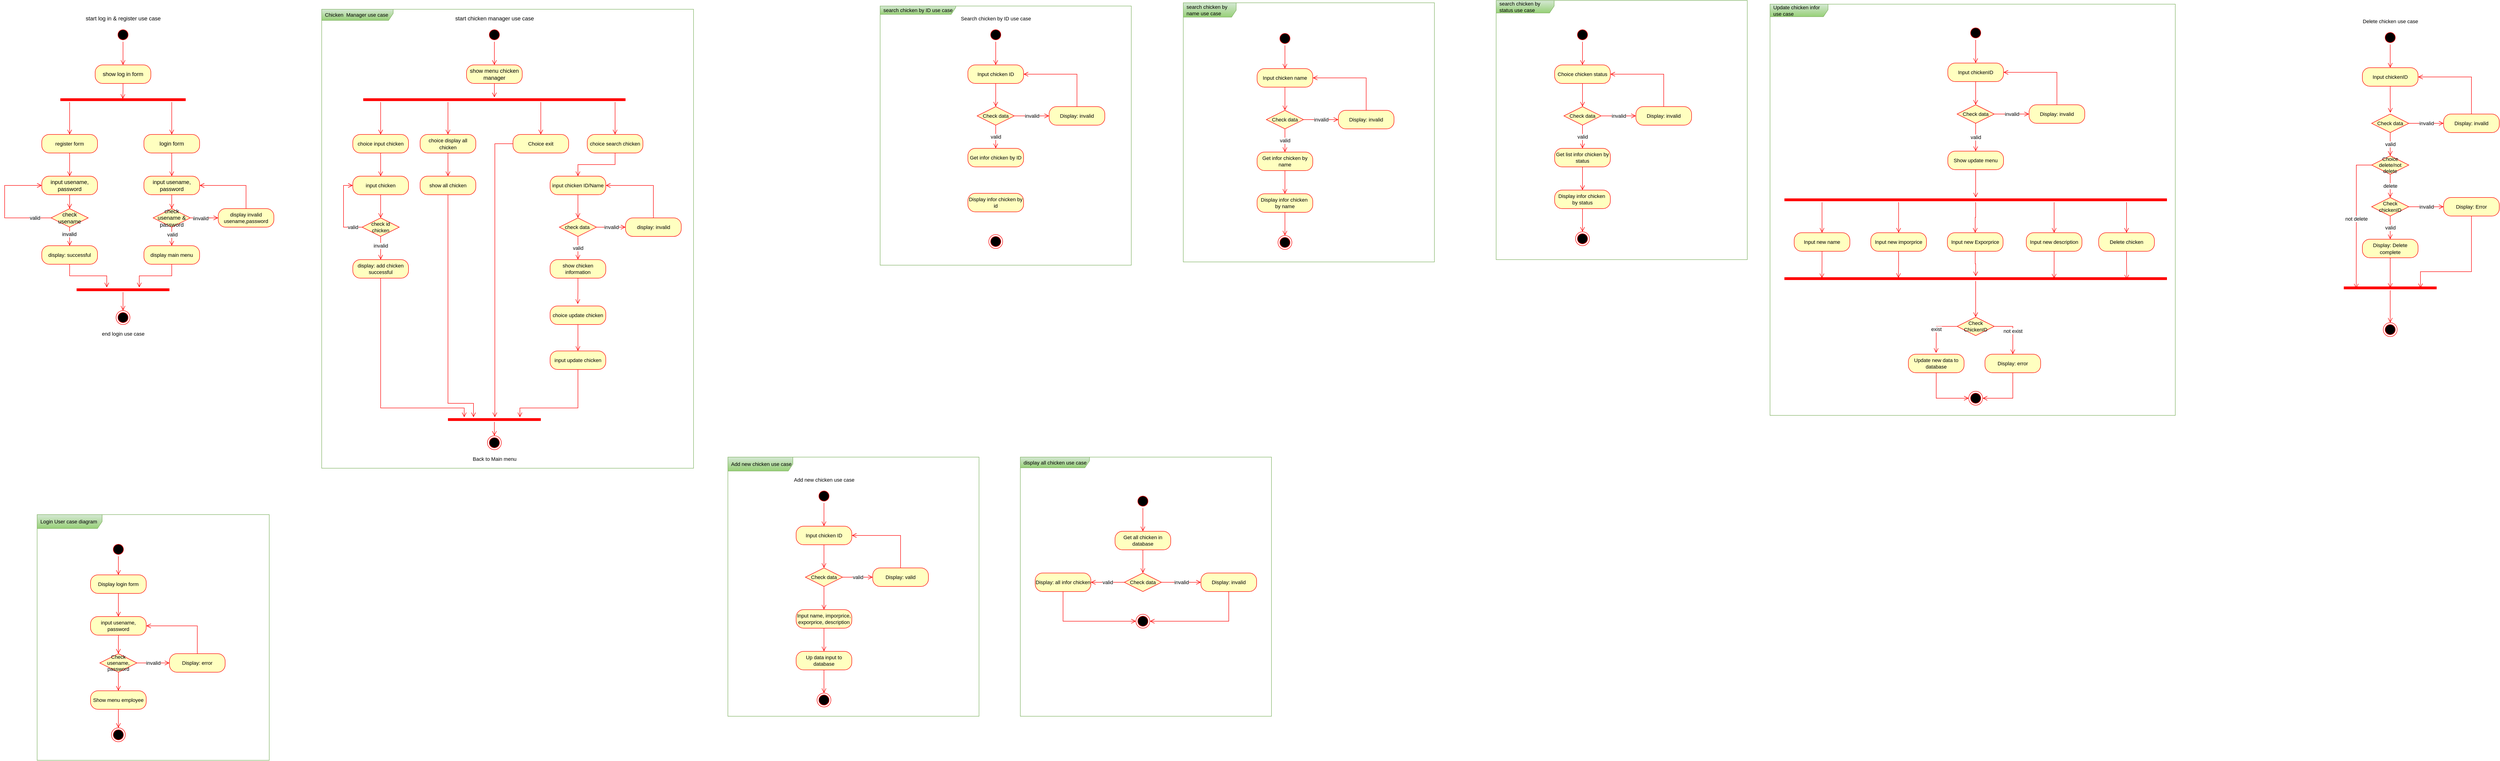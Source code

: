 <mxfile version="19.0.2" type="device"><diagram id="R2lEEEUBdFMjLlhIrx00" name="Page-1"><mxGraphModel dx="2523" dy="2108" grid="0" gridSize="10" guides="1" tooltips="1" connect="1" arrows="1" fold="1" page="1" pageScale="1" pageWidth="850" pageHeight="1100" math="0" shadow="0" extFonts="Permanent Marker^https://fonts.googleapis.com/css?family=Permanent+Marker"><root><mxCell id="0"/><mxCell id="1" parent="0"/><mxCell id="1wlqONdTfXYb9nPI5C7u-1" value="" style="ellipse;html=1;shape=startState;fillColor=#000000;strokeColor=#ff0000;" parent="1" vertex="1"><mxGeometry x="220" y="20" width="30" height="30" as="geometry"/></mxCell><mxCell id="1wlqONdTfXYb9nPI5C7u-2" value="" style="edgeStyle=orthogonalEdgeStyle;html=1;verticalAlign=bottom;endArrow=open;endSize=8;strokeColor=#ff0000;rounded=0;entryX=0.5;entryY=0;entryDx=0;entryDy=0;" parent="1" source="1wlqONdTfXYb9nPI5C7u-1" target="1wlqONdTfXYb9nPI5C7u-7" edge="1"><mxGeometry relative="1" as="geometry"><mxPoint x="235" y="100" as="targetPoint"/></mxGeometry></mxCell><mxCell id="1wlqONdTfXYb9nPI5C7u-3" value="start log in &amp;amp; register use case" style="text;html=1;align=center;verticalAlign=middle;resizable=0;points=[];autosize=1;strokeColor=none;fillColor=none;" parent="1" vertex="1"><mxGeometry x="145" y="-10" width="180" height="20" as="geometry"/></mxCell><mxCell id="1wlqONdTfXYb9nPI5C7u-41" style="edgeStyle=elbowEdgeStyle;shape=connector;rounded=0;orthogonalLoop=1;jettySize=auto;elbow=vertical;html=1;entryX=0.498;entryY=0.338;entryDx=0;entryDy=0;entryPerimeter=0;labelBackgroundColor=default;fontFamily=Helvetica;fontSize=11;fontColor=default;endArrow=open;endSize=8;strokeColor=#ff0000;" parent="1" source="1wlqONdTfXYb9nPI5C7u-7" target="1wlqONdTfXYb9nPI5C7u-38" edge="1"><mxGeometry relative="1" as="geometry"/></mxCell><mxCell id="1wlqONdTfXYb9nPI5C7u-7" value="show log in form" style="rounded=1;whiteSpace=wrap;html=1;arcSize=40;fontColor=#000000;fillColor=#ffffc0;strokeColor=#ff0000;" parent="1" vertex="1"><mxGeometry x="175" y="100" width="120" height="40" as="geometry"/></mxCell><mxCell id="1wlqONdTfXYb9nPI5C7u-24" style="edgeStyle=orthogonalEdgeStyle;shape=connector;rounded=0;orthogonalLoop=1;jettySize=auto;html=1;entryX=0.5;entryY=0;entryDx=0;entryDy=0;labelBackgroundColor=default;fontFamily=Helvetica;fontSize=11;fontColor=default;endArrow=open;endSize=8;strokeColor=#ff0000;" parent="1" source="1wlqONdTfXYb9nPI5C7u-12" target="1wlqONdTfXYb9nPI5C7u-20" edge="1"><mxGeometry relative="1" as="geometry"/></mxCell><mxCell id="1wlqONdTfXYb9nPI5C7u-12" value="input usename, password" style="rounded=1;whiteSpace=wrap;html=1;arcSize=40;fontColor=#000000;fillColor=#ffffc0;strokeColor=#ff0000;" parent="1" vertex="1"><mxGeometry x="280" y="340" width="120" height="40" as="geometry"/></mxCell><mxCell id="1wlqONdTfXYb9nPI5C7u-20" value="check usename &amp;amp; password" style="rhombus;whiteSpace=wrap;html=1;fillColor=#ffffc0;strokeColor=#ff0000;" parent="1" vertex="1"><mxGeometry x="300" y="410" width="80" height="40" as="geometry"/></mxCell><mxCell id="1wlqONdTfXYb9nPI5C7u-21" value="" style="edgeStyle=orthogonalEdgeStyle;html=1;align=left;verticalAlign=bottom;endArrow=open;endSize=8;strokeColor=#ff0000;rounded=0;entryX=0;entryY=0.5;entryDx=0;entryDy=0;" parent="1" source="1wlqONdTfXYb9nPI5C7u-20" target="1wlqONdTfXYb9nPI5C7u-28" edge="1"><mxGeometry x="-1" relative="1" as="geometry"><mxPoint x="480" y="460" as="targetPoint"/></mxGeometry></mxCell><mxCell id="1wlqONdTfXYb9nPI5C7u-75" value="&lt;span style=&quot;text-align: left;&quot;&gt;iinvalid&lt;/span&gt;" style="edgeLabel;html=1;align=center;verticalAlign=middle;resizable=0;points=[];fontSize=11;fontFamily=Helvetica;fontColor=default;" parent="1wlqONdTfXYb9nPI5C7u-21" vertex="1" connectable="0"><mxGeometry x="-0.273" y="-1" relative="1" as="geometry"><mxPoint as="offset"/></mxGeometry></mxCell><mxCell id="1wlqONdTfXYb9nPI5C7u-22" value="" style="edgeStyle=orthogonalEdgeStyle;html=1;align=left;verticalAlign=top;endArrow=open;endSize=8;strokeColor=#ff0000;rounded=0;entryX=0.5;entryY=0;entryDx=0;entryDy=0;" parent="1" source="1wlqONdTfXYb9nPI5C7u-20" target="1wlqONdTfXYb9nPI5C7u-35" edge="1"><mxGeometry y="20" relative="1" as="geometry"><mxPoint x="340" y="540" as="targetPoint"/><mxPoint as="offset"/></mxGeometry></mxCell><mxCell id="1wlqONdTfXYb9nPI5C7u-76" value="&lt;span style=&quot;text-align: left;&quot;&gt;valid&lt;/span&gt;" style="edgeLabel;html=1;align=center;verticalAlign=middle;resizable=0;points=[];fontSize=11;fontFamily=Helvetica;fontColor=default;" parent="1wlqONdTfXYb9nPI5C7u-22" vertex="1" connectable="0"><mxGeometry x="-0.23" y="1" relative="1" as="geometry"><mxPoint as="offset"/></mxGeometry></mxCell><mxCell id="1wlqONdTfXYb9nPI5C7u-31" style="edgeStyle=elbowEdgeStyle;shape=connector;rounded=0;orthogonalLoop=1;jettySize=auto;html=1;entryX=1;entryY=0.5;entryDx=0;entryDy=0;labelBackgroundColor=default;fontFamily=Helvetica;fontSize=11;fontColor=default;endArrow=open;endSize=8;strokeColor=#ff0000;elbow=vertical;" parent="1" source="1wlqONdTfXYb9nPI5C7u-28" target="1wlqONdTfXYb9nPI5C7u-12" edge="1"><mxGeometry relative="1" as="geometry"><Array as="points"><mxPoint x="500" y="360"/></Array></mxGeometry></mxCell><mxCell id="1wlqONdTfXYb9nPI5C7u-28" value="display invalid usename,password" style="rounded=1;whiteSpace=wrap;html=1;arcSize=40;fontColor=#000000;fillColor=#ffffc0;strokeColor=#ff0000;fontFamily=Helvetica;fontSize=11;" parent="1" vertex="1"><mxGeometry x="440" y="410" width="120" height="40" as="geometry"/></mxCell><mxCell id="qgbLx5vHlY_FeYr10GUu-28" style="edgeStyle=orthogonalEdgeStyle;shape=connector;rounded=0;orthogonalLoop=1;jettySize=auto;html=1;labelBackgroundColor=default;fontFamily=Helvetica;fontSize=11;fontColor=default;endArrow=open;endSize=8;strokeColor=#ff0000;elbow=vertical;" parent="1" source="1wlqONdTfXYb9nPI5C7u-35" target="1wlqONdTfXYb9nPI5C7u-63" edge="1"><mxGeometry relative="1" as="geometry"><Array as="points"><mxPoint x="340" y="555"/><mxPoint x="270" y="555"/></Array></mxGeometry></mxCell><mxCell id="1wlqONdTfXYb9nPI5C7u-35" value="display main menu" style="rounded=1;whiteSpace=wrap;html=1;arcSize=40;fontColor=#000000;fillColor=#ffffc0;strokeColor=#ff0000;fontFamily=Helvetica;fontSize=11;" parent="1" vertex="1"><mxGeometry x="280" y="490" width="120" height="40" as="geometry"/></mxCell><mxCell id="1wlqONdTfXYb9nPI5C7u-37" value="" style="ellipse;html=1;shape=endState;fillColor=#000000;strokeColor=#ff0000;fontFamily=Helvetica;fontSize=11;fontColor=default;" parent="1" vertex="1"><mxGeometry x="220" y="630" width="30" height="30" as="geometry"/></mxCell><mxCell id="fXZLjN8VGWg3V5e3-axv-7" style="edgeStyle=orthogonalEdgeStyle;shape=connector;rounded=0;orthogonalLoop=1;jettySize=auto;html=1;entryX=0.5;entryY=0;entryDx=0;entryDy=0;labelBackgroundColor=default;fontFamily=Helvetica;fontSize=11;fontColor=default;endArrow=open;endSize=8;strokeColor=#ff0000;" parent="1" source="1wlqONdTfXYb9nPI5C7u-38" target="fXZLjN8VGWg3V5e3-axv-4" edge="1"><mxGeometry relative="1" as="geometry"><Array as="points"><mxPoint x="120" y="200"/><mxPoint x="120" y="200"/></Array></mxGeometry></mxCell><mxCell id="fXZLjN8VGWg3V5e3-axv-8" style="edgeStyle=orthogonalEdgeStyle;shape=connector;rounded=0;orthogonalLoop=1;jettySize=auto;html=1;entryX=0.5;entryY=0;entryDx=0;entryDy=0;labelBackgroundColor=default;fontFamily=Helvetica;fontSize=11;fontColor=default;endArrow=open;endSize=8;strokeColor=#ff0000;" parent="1" source="1wlqONdTfXYb9nPI5C7u-38" target="fXZLjN8VGWg3V5e3-axv-2" edge="1"><mxGeometry relative="1" as="geometry"><Array as="points"><mxPoint x="340" y="200"/><mxPoint x="340" y="200"/></Array></mxGeometry></mxCell><mxCell id="1wlqONdTfXYb9nPI5C7u-38" value="" style="shape=line;html=1;strokeWidth=6;strokeColor=#ff0000;fontFamily=Helvetica;fontSize=11;fontColor=default;" parent="1" vertex="1"><mxGeometry x="100" y="170" width="270" height="10" as="geometry"/></mxCell><mxCell id="1wlqONdTfXYb9nPI5C7u-48" value="&lt;span style=&quot;font-size: 12px;&quot;&gt;input usename, password&lt;/span&gt;" style="rounded=1;whiteSpace=wrap;html=1;arcSize=40;fontColor=#000000;fillColor=#ffffc0;strokeColor=#ff0000;fontFamily=Helvetica;fontSize=11;" parent="1" vertex="1"><mxGeometry x="60" y="340" width="120" height="40" as="geometry"/></mxCell><mxCell id="1wlqONdTfXYb9nPI5C7u-49" value="" style="edgeStyle=orthogonalEdgeStyle;html=1;verticalAlign=bottom;endArrow=open;endSize=8;strokeColor=#ff0000;rounded=0;labelBackgroundColor=default;fontFamily=Helvetica;fontSize=11;fontColor=default;shape=connector;elbow=vertical;entryX=0.5;entryY=0;entryDx=0;entryDy=0;" parent="1" source="1wlqONdTfXYb9nPI5C7u-48" target="1wlqONdTfXYb9nPI5C7u-51" edge="1"><mxGeometry relative="1" as="geometry"><mxPoint x="120" y="440" as="targetPoint"/></mxGeometry></mxCell><mxCell id="1wlqONdTfXYb9nPI5C7u-53" style="edgeStyle=orthogonalEdgeStyle;shape=connector;rounded=0;orthogonalLoop=1;jettySize=auto;elbow=vertical;html=1;labelBackgroundColor=default;fontFamily=Helvetica;fontSize=11;fontColor=default;endArrow=open;endSize=8;strokeColor=#ff0000;entryX=0;entryY=0.5;entryDx=0;entryDy=0;" parent="1" source="1wlqONdTfXYb9nPI5C7u-51" target="1wlqONdTfXYb9nPI5C7u-48" edge="1"><mxGeometry relative="1" as="geometry"><mxPoint x="-20" y="430" as="targetPoint"/><Array as="points"><mxPoint x="-20" y="430"/><mxPoint x="-20" y="360"/></Array></mxGeometry></mxCell><mxCell id="1wlqONdTfXYb9nPI5C7u-78" value="&lt;span style=&quot;background-color: rgb(248, 249, 250);&quot;&gt;valid&lt;/span&gt;" style="edgeLabel;html=1;align=center;verticalAlign=middle;resizable=0;points=[];fontSize=11;fontFamily=Helvetica;fontColor=default;" parent="1wlqONdTfXYb9nPI5C7u-53" vertex="1" connectable="0"><mxGeometry x="-0.717" relative="1" as="geometry"><mxPoint as="offset"/></mxGeometry></mxCell><mxCell id="1wlqONdTfXYb9nPI5C7u-60" style="edgeStyle=orthogonalEdgeStyle;shape=connector;rounded=0;orthogonalLoop=1;jettySize=auto;html=1;entryX=0.5;entryY=0;entryDx=0;entryDy=0;labelBackgroundColor=default;fontFamily=Helvetica;fontSize=11;fontColor=default;endArrow=open;endSize=8;strokeColor=#ff0000;elbow=vertical;" parent="1" source="1wlqONdTfXYb9nPI5C7u-51" target="1wlqONdTfXYb9nPI5C7u-58" edge="1"><mxGeometry relative="1" as="geometry"/></mxCell><mxCell id="1wlqONdTfXYb9nPI5C7u-77" value="&lt;span style=&quot;background-color: rgb(248, 249, 250);&quot;&gt;invalid&lt;/span&gt;" style="edgeLabel;html=1;align=center;verticalAlign=middle;resizable=0;points=[];fontSize=11;fontFamily=Helvetica;fontColor=default;" parent="1wlqONdTfXYb9nPI5C7u-60" vertex="1" connectable="0"><mxGeometry x="-0.25" y="-1" relative="1" as="geometry"><mxPoint as="offset"/></mxGeometry></mxCell><mxCell id="1wlqONdTfXYb9nPI5C7u-51" value="check usename" style="rhombus;whiteSpace=wrap;html=1;fillColor=#ffffc0;strokeColor=#ff0000;" parent="1" vertex="1"><mxGeometry x="80" y="410" width="80" height="40" as="geometry"/></mxCell><mxCell id="qgbLx5vHlY_FeYr10GUu-31" style="edgeStyle=orthogonalEdgeStyle;shape=connector;rounded=0;orthogonalLoop=1;jettySize=auto;html=1;labelBackgroundColor=default;fontFamily=Helvetica;fontSize=11;fontColor=default;endArrow=open;endSize=8;strokeColor=#ff0000;elbow=vertical;" parent="1" source="1wlqONdTfXYb9nPI5C7u-58" target="1wlqONdTfXYb9nPI5C7u-63" edge="1"><mxGeometry relative="1" as="geometry"><Array as="points"><mxPoint x="120" y="555"/><mxPoint x="200" y="555"/></Array></mxGeometry></mxCell><mxCell id="1wlqONdTfXYb9nPI5C7u-58" value="display: successful" style="rounded=1;whiteSpace=wrap;html=1;arcSize=40;fontColor=#000000;fillColor=#ffffc0;strokeColor=#ff0000;fontFamily=Helvetica;fontSize=11;" parent="1" vertex="1"><mxGeometry x="60" y="490" width="120" height="40" as="geometry"/></mxCell><mxCell id="1wlqONdTfXYb9nPI5C7u-65" style="edgeStyle=orthogonalEdgeStyle;shape=connector;rounded=0;orthogonalLoop=1;jettySize=auto;html=1;entryX=0.5;entryY=0;entryDx=0;entryDy=0;labelBackgroundColor=default;fontFamily=Helvetica;fontSize=11;fontColor=default;endArrow=open;endSize=8;strokeColor=#ff0000;elbow=vertical;" parent="1" source="1wlqONdTfXYb9nPI5C7u-63" target="1wlqONdTfXYb9nPI5C7u-37" edge="1"><mxGeometry relative="1" as="geometry"/></mxCell><mxCell id="1wlqONdTfXYb9nPI5C7u-63" value="" style="shape=line;html=1;strokeWidth=6;strokeColor=#ff0000;fontFamily=Helvetica;fontSize=11;fontColor=default;" parent="1" vertex="1"><mxGeometry x="135" y="580" width="200" height="10" as="geometry"/></mxCell><mxCell id="Kguf7F-UGz1YFQOlVqsW-29" style="edgeStyle=orthogonalEdgeStyle;shape=connector;rounded=0;orthogonalLoop=1;jettySize=auto;html=1;entryX=0.5;entryY=0;entryDx=0;entryDy=0;labelBackgroundColor=default;fontFamily=Helvetica;fontSize=11;fontColor=default;endArrow=open;endSize=8;strokeColor=#ff0000;elbow=vertical;" parent="1" source="bM4mup3SNp9_5AyenT_I-1" target="bM4mup3SNp9_5AyenT_I-3" edge="1"><mxGeometry relative="1" as="geometry"/></mxCell><mxCell id="bM4mup3SNp9_5AyenT_I-1" value="" style="ellipse;html=1;shape=startState;fillColor=#000000;strokeColor=#ff0000;" parent="1" vertex="1"><mxGeometry x="1020" y="20" width="30" height="30" as="geometry"/></mxCell><mxCell id="Kguf7F-UGz1YFQOlVqsW-38" style="edgeStyle=orthogonalEdgeStyle;shape=connector;rounded=0;orthogonalLoop=1;jettySize=auto;html=1;labelBackgroundColor=default;fontFamily=Helvetica;fontSize=11;fontColor=default;endArrow=open;endSize=8;strokeColor=#ff0000;elbow=vertical;" parent="1" source="bM4mup3SNp9_5AyenT_I-3" target="bM4mup3SNp9_5AyenT_I-7" edge="1"><mxGeometry relative="1" as="geometry"/></mxCell><mxCell id="bM4mup3SNp9_5AyenT_I-3" value="show menu chicken manager" style="rounded=1;whiteSpace=wrap;html=1;arcSize=40;fontColor=#000000;fillColor=#ffffc0;strokeColor=#ff0000;" parent="1" vertex="1"><mxGeometry x="975" y="100" width="120" height="40" as="geometry"/></mxCell><mxCell id="bM4mup3SNp9_5AyenT_I-6" value="start chicken manager use case" style="text;html=1;align=center;verticalAlign=middle;resizable=0;points=[];autosize=1;strokeColor=none;fillColor=none;" parent="1" vertex="1"><mxGeometry x="945" y="-10" width="180" height="20" as="geometry"/></mxCell><mxCell id="bM4mup3SNp9_5AyenT_I-24" style="edgeStyle=orthogonalEdgeStyle;shape=connector;rounded=0;orthogonalLoop=1;jettySize=auto;html=1;entryX=0.5;entryY=0;entryDx=0;entryDy=0;labelBackgroundColor=default;fontFamily=Helvetica;fontSize=11;fontColor=default;endArrow=open;endSize=8;strokeColor=#ff0000;" parent="1" source="bM4mup3SNp9_5AyenT_I-7" target="Kguf7F-UGz1YFQOlVqsW-16" edge="1"><mxGeometry relative="1" as="geometry"><Array as="points"><mxPoint x="1135" y="220"/><mxPoint x="1135" y="220"/></Array><mxPoint x="1135" y="250" as="targetPoint"/></mxGeometry></mxCell><mxCell id="bM4mup3SNp9_5AyenT_I-25" style="edgeStyle=orthogonalEdgeStyle;shape=connector;rounded=0;orthogonalLoop=1;jettySize=auto;html=1;entryX=0.5;entryY=0;entryDx=0;entryDy=0;labelBackgroundColor=default;fontFamily=Helvetica;fontSize=11;fontColor=default;endArrow=open;endSize=8;strokeColor=#ff0000;" parent="1" source="bM4mup3SNp9_5AyenT_I-7" target="Kguf7F-UGz1YFQOlVqsW-5" edge="1"><mxGeometry relative="1" as="geometry"><Array as="points"><mxPoint x="1295" y="220"/><mxPoint x="1295" y="220"/></Array><mxPoint x="1295" y="250" as="targetPoint"/></mxGeometry></mxCell><mxCell id="bM4mup3SNp9_5AyenT_I-26" style="edgeStyle=orthogonalEdgeStyle;shape=connector;rounded=0;orthogonalLoop=1;jettySize=auto;html=1;entryX=0.5;entryY=0;entryDx=0;entryDy=0;labelBackgroundColor=default;fontFamily=Helvetica;fontSize=11;fontColor=default;endArrow=open;endSize=8;strokeColor=#ff0000;" parent="1" source="bM4mup3SNp9_5AyenT_I-7" target="Kguf7F-UGz1YFQOlVqsW-4" edge="1"><mxGeometry relative="1" as="geometry"><Array as="points"><mxPoint x="935" y="200"/><mxPoint x="935" y="200"/></Array><mxPoint x="935" y="250" as="targetPoint"/></mxGeometry></mxCell><mxCell id="bM4mup3SNp9_5AyenT_I-27" style="edgeStyle=orthogonalEdgeStyle;shape=connector;rounded=0;orthogonalLoop=1;jettySize=auto;html=1;entryX=0.5;entryY=0;entryDx=0;entryDy=0;labelBackgroundColor=default;fontFamily=Helvetica;fontSize=11;fontColor=default;endArrow=open;endSize=8;strokeColor=#ff0000;" parent="1" source="bM4mup3SNp9_5AyenT_I-7" target="Kguf7F-UGz1YFQOlVqsW-3" edge="1"><mxGeometry relative="1" as="geometry"><Array as="points"><mxPoint x="790" y="200"/><mxPoint x="790" y="200"/></Array><mxPoint x="790" y="250" as="targetPoint"/></mxGeometry></mxCell><mxCell id="bM4mup3SNp9_5AyenT_I-7" value="" style="shape=line;html=1;strokeWidth=6;strokeColor=#ff0000;" parent="1" vertex="1"><mxGeometry x="752.5" y="170" width="565" height="10" as="geometry"/></mxCell><mxCell id="Kguf7F-UGz1YFQOlVqsW-23" style="edgeStyle=orthogonalEdgeStyle;shape=connector;rounded=0;orthogonalLoop=1;jettySize=auto;html=1;labelBackgroundColor=default;fontFamily=Helvetica;fontSize=11;fontColor=default;endArrow=open;endSize=8;strokeColor=#ff0000;elbow=vertical;" parent="1" source="bM4mup3SNp9_5AyenT_I-35" target="Kguf7F-UGz1YFQOlVqsW-19" edge="1"><mxGeometry relative="1" as="geometry"><Array as="points"><mxPoint x="935" y="830"/><mxPoint x="990" y="830"/></Array></mxGeometry></mxCell><mxCell id="bM4mup3SNp9_5AyenT_I-35" value="show all chicken" style="rounded=1;whiteSpace=wrap;html=1;arcSize=40;fontColor=#000000;fillColor=#ffffc0;strokeColor=#ff0000;fontFamily=Helvetica;fontSize=11;" parent="1" vertex="1"><mxGeometry x="875" y="340" width="120" height="40" as="geometry"/></mxCell><mxCell id="bM4mup3SNp9_5AyenT_I-45" style="edgeStyle=orthogonalEdgeStyle;shape=connector;rounded=0;orthogonalLoop=1;jettySize=auto;html=1;entryX=0.5;entryY=0;entryDx=0;entryDy=0;labelBackgroundColor=default;fontFamily=Helvetica;fontSize=11;fontColor=default;endArrow=open;endSize=8;strokeColor=#ff0000;elbow=vertical;" parent="1" source="bM4mup3SNp9_5AyenT_I-41" target="bM4mup3SNp9_5AyenT_I-44" edge="1"><mxGeometry relative="1" as="geometry"/></mxCell><mxCell id="bM4mup3SNp9_5AyenT_I-41" value="input chicken ID/Name" style="rounded=1;whiteSpace=wrap;html=1;arcSize=40;fontColor=#000000;fillColor=#ffffc0;strokeColor=#ff0000;fontFamily=Helvetica;fontSize=11;" parent="1" vertex="1"><mxGeometry x="1155" y="340" width="120" height="40" as="geometry"/></mxCell><mxCell id="bM4mup3SNp9_5AyenT_I-50" value="valid" style="edgeStyle=orthogonalEdgeStyle;shape=connector;rounded=0;orthogonalLoop=1;jettySize=auto;html=1;entryX=0.5;entryY=0;entryDx=0;entryDy=0;labelBackgroundColor=default;fontFamily=Helvetica;fontSize=11;fontColor=default;endArrow=open;endSize=8;strokeColor=#ff0000;elbow=vertical;" parent="1" source="bM4mup3SNp9_5AyenT_I-44" target="bM4mup3SNp9_5AyenT_I-48" edge="1"><mxGeometry relative="1" as="geometry"/></mxCell><mxCell id="bM4mup3SNp9_5AyenT_I-52" value="invalid" style="edgeStyle=orthogonalEdgeStyle;shape=connector;rounded=0;orthogonalLoop=1;jettySize=auto;html=1;entryX=0;entryY=0.5;entryDx=0;entryDy=0;labelBackgroundColor=default;fontFamily=Helvetica;fontSize=11;fontColor=default;endArrow=open;endSize=8;strokeColor=#ff0000;elbow=vertical;" parent="1" source="bM4mup3SNp9_5AyenT_I-44" target="bM4mup3SNp9_5AyenT_I-51" edge="1"><mxGeometry relative="1" as="geometry"><mxPoint x="1335" y="450" as="targetPoint"/></mxGeometry></mxCell><mxCell id="bM4mup3SNp9_5AyenT_I-44" value="check data&amp;nbsp;" style="rhombus;whiteSpace=wrap;html=1;fillColor=#ffffc0;strokeColor=#ff0000;fontFamily=Helvetica;fontSize=11;fontColor=default;" parent="1" vertex="1"><mxGeometry x="1175" y="430" width="80" height="40" as="geometry"/></mxCell><mxCell id="Kguf7F-UGz1YFQOlVqsW-10" style="edgeStyle=orthogonalEdgeStyle;shape=connector;rounded=0;orthogonalLoop=1;jettySize=auto;html=1;labelBackgroundColor=default;fontFamily=Helvetica;fontSize=11;fontColor=default;endArrow=open;endSize=8;strokeColor=#ff0000;elbow=vertical;entryX=0.498;entryY=0.571;entryDx=0;entryDy=0;entryPerimeter=0;" parent="1" source="bM4mup3SNp9_5AyenT_I-48" edge="1"><mxGeometry relative="1" as="geometry"><mxPoint x="1214.6" y="615.71" as="targetPoint"/></mxGeometry></mxCell><mxCell id="bM4mup3SNp9_5AyenT_I-48" value="show chicken information" style="rounded=1;whiteSpace=wrap;html=1;arcSize=40;fontColor=#000000;fillColor=#ffffc0;strokeColor=#ff0000;fontFamily=Helvetica;fontSize=11;" parent="1" vertex="1"><mxGeometry x="1155" y="520" width="120" height="40" as="geometry"/></mxCell><mxCell id="BggnpJ_Pb6t0aN9voK5p-7" style="edgeStyle=orthogonalEdgeStyle;shape=connector;rounded=0;orthogonalLoop=1;jettySize=auto;html=1;entryX=1;entryY=0.5;entryDx=0;entryDy=0;labelBackgroundColor=default;fontFamily=Helvetica;fontSize=11;fontColor=default;endArrow=open;endSize=8;strokeColor=#ff0000;" parent="1" source="bM4mup3SNp9_5AyenT_I-51" target="bM4mup3SNp9_5AyenT_I-41" edge="1"><mxGeometry relative="1" as="geometry"><Array as="points"><mxPoint x="1378" y="360"/></Array></mxGeometry></mxCell><mxCell id="bM4mup3SNp9_5AyenT_I-51" value="display: invalid" style="rounded=1;whiteSpace=wrap;html=1;arcSize=40;fontColor=#000000;fillColor=#ffffc0;strokeColor=#ff0000;fontFamily=Helvetica;fontSize=11;" parent="1" vertex="1"><mxGeometry x="1317.5" y="430" width="120" height="40" as="geometry"/></mxCell><mxCell id="qgbLx5vHlY_FeYr10GUu-6" value="" style="ellipse;html=1;shape=endState;fillColor=#000000;strokeColor=#ff0000;fontFamily=Helvetica;fontSize=11;fontColor=default;" parent="1" vertex="1"><mxGeometry x="1020" y="900" width="30" height="30" as="geometry"/></mxCell><mxCell id="Kguf7F-UGz1YFQOlVqsW-21" style="edgeStyle=orthogonalEdgeStyle;shape=connector;rounded=0;orthogonalLoop=1;jettySize=auto;html=1;labelBackgroundColor=default;fontFamily=Helvetica;fontSize=11;fontColor=default;endArrow=open;endSize=8;strokeColor=#ff0000;elbow=vertical;" parent="1" source="qgbLx5vHlY_FeYr10GUu-7" target="Kguf7F-UGz1YFQOlVqsW-19" edge="1"><mxGeometry relative="1" as="geometry"><Array as="points"><mxPoint x="1215" y="840"/><mxPoint x="1090" y="840"/></Array></mxGeometry></mxCell><mxCell id="qgbLx5vHlY_FeYr10GUu-7" value="input update chicken" style="rounded=1;whiteSpace=wrap;html=1;arcSize=40;fontColor=#000000;fillColor=#ffffc0;strokeColor=#ff0000;fontFamily=Helvetica;fontSize=11;" parent="1" vertex="1"><mxGeometry x="1155" y="717" width="120" height="40" as="geometry"/></mxCell><mxCell id="qgbLx5vHlY_FeYr10GUu-39" style="edgeStyle=orthogonalEdgeStyle;shape=connector;rounded=0;orthogonalLoop=1;jettySize=auto;html=1;entryX=0.5;entryY=0;entryDx=0;entryDy=0;labelBackgroundColor=default;fontFamily=Helvetica;fontSize=11;fontColor=default;endArrow=open;endSize=8;strokeColor=#ff0000;elbow=vertical;" parent="1" source="qgbLx5vHlY_FeYr10GUu-24" target="qgbLx5vHlY_FeYr10GUu-32" edge="1"><mxGeometry relative="1" as="geometry"/></mxCell><mxCell id="qgbLx5vHlY_FeYr10GUu-24" value="input chicken" style="rounded=1;whiteSpace=wrap;html=1;arcSize=40;fontColor=#000000;fillColor=#ffffc0;strokeColor=#ff0000;fontFamily=Helvetica;fontSize=11;" parent="1" vertex="1"><mxGeometry x="730" y="340" width="120" height="40" as="geometry"/></mxCell><mxCell id="qgbLx5vHlY_FeYr10GUu-30" value="end login use case" style="text;html=1;align=center;verticalAlign=middle;resizable=0;points=[];autosize=1;strokeColor=none;fillColor=none;fontSize=11;fontFamily=Helvetica;fontColor=default;" parent="1" vertex="1"><mxGeometry x="180" y="670" width="110" height="20" as="geometry"/></mxCell><mxCell id="qgbLx5vHlY_FeYr10GUu-37" style="edgeStyle=orthogonalEdgeStyle;shape=connector;rounded=0;orthogonalLoop=1;jettySize=auto;html=1;entryX=0.5;entryY=0;entryDx=0;entryDy=0;labelBackgroundColor=default;fontFamily=Helvetica;fontSize=11;fontColor=default;endArrow=open;endSize=8;strokeColor=#ff0000;elbow=vertical;" parent="1" source="qgbLx5vHlY_FeYr10GUu-32" target="qgbLx5vHlY_FeYr10GUu-35" edge="1"><mxGeometry relative="1" as="geometry"/></mxCell><mxCell id="qgbLx5vHlY_FeYr10GUu-38" value="invalid" style="edgeLabel;html=1;align=center;verticalAlign=middle;resizable=0;points=[];fontSize=11;fontFamily=Helvetica;fontColor=default;" parent="qgbLx5vHlY_FeYr10GUu-37" vertex="1" connectable="0"><mxGeometry x="-0.229" relative="1" as="geometry"><mxPoint as="offset"/></mxGeometry></mxCell><mxCell id="qgbLx5vHlY_FeYr10GUu-40" style="edgeStyle=orthogonalEdgeStyle;shape=connector;rounded=0;orthogonalLoop=1;jettySize=auto;html=1;entryX=0;entryY=0.5;entryDx=0;entryDy=0;labelBackgroundColor=default;fontFamily=Helvetica;fontSize=11;fontColor=default;endArrow=open;endSize=8;strokeColor=#ff0000;elbow=vertical;" parent="1" source="qgbLx5vHlY_FeYr10GUu-32" target="qgbLx5vHlY_FeYr10GUu-24" edge="1"><mxGeometry relative="1" as="geometry"><Array as="points"><mxPoint x="710" y="450"/><mxPoint x="710" y="360"/></Array></mxGeometry></mxCell><mxCell id="qgbLx5vHlY_FeYr10GUu-41" value="valid" style="edgeLabel;html=1;align=center;verticalAlign=middle;resizable=0;points=[];fontSize=11;fontFamily=Helvetica;fontColor=default;" parent="qgbLx5vHlY_FeYr10GUu-40" vertex="1" connectable="0"><mxGeometry x="-0.841" relative="1" as="geometry"><mxPoint x="-8" as="offset"/></mxGeometry></mxCell><mxCell id="qgbLx5vHlY_FeYr10GUu-32" value="check id chicken" style="rhombus;whiteSpace=wrap;html=1;fillColor=#ffffc0;strokeColor=#ff0000;fontFamily=Helvetica;fontSize=11;fontColor=default;" parent="1" vertex="1"><mxGeometry x="750" y="430" width="80" height="40" as="geometry"/></mxCell><mxCell id="Kguf7F-UGz1YFQOlVqsW-22" style="edgeStyle=orthogonalEdgeStyle;shape=connector;rounded=0;orthogonalLoop=1;jettySize=auto;html=1;labelBackgroundColor=default;fontFamily=Helvetica;fontSize=11;fontColor=default;endArrow=open;endSize=8;strokeColor=#ff0000;elbow=vertical;" parent="1" source="qgbLx5vHlY_FeYr10GUu-35" target="Kguf7F-UGz1YFQOlVqsW-19" edge="1"><mxGeometry relative="1" as="geometry"><Array as="points"><mxPoint x="790" y="840"/><mxPoint x="970" y="840"/></Array></mxGeometry></mxCell><mxCell id="qgbLx5vHlY_FeYr10GUu-35" value="display: add chicken successful" style="rounded=1;whiteSpace=wrap;html=1;arcSize=40;fontColor=#000000;fillColor=#ffffc0;strokeColor=#ff0000;fontFamily=Helvetica;fontSize=11;" parent="1" vertex="1"><mxGeometry x="730" y="520" width="120" height="40" as="geometry"/></mxCell><mxCell id="JHWJo20sdjQ1ZsZfmQZJ-3" style="edgeStyle=orthogonalEdgeStyle;shape=connector;rounded=0;orthogonalLoop=1;jettySize=auto;html=1;entryX=0.5;entryY=0;entryDx=0;entryDy=0;labelBackgroundColor=default;fontFamily=Helvetica;fontSize=11;fontColor=default;endArrow=open;endSize=8;strokeColor=#ff0000;elbow=vertical;" parent="1" source="Kguf7F-UGz1YFQOlVqsW-2" target="qgbLx5vHlY_FeYr10GUu-7" edge="1"><mxGeometry relative="1" as="geometry"/></mxCell><mxCell id="Kguf7F-UGz1YFQOlVqsW-2" value="&lt;span style=&quot;font-size: 11px;&quot;&gt;choice update chicken&lt;/span&gt;" style="rounded=1;whiteSpace=wrap;html=1;arcSize=40;fontColor=#000000;fillColor=#ffffc0;strokeColor=#ff0000;" parent="1" vertex="1"><mxGeometry x="1155" y="620" width="120" height="40" as="geometry"/></mxCell><mxCell id="Kguf7F-UGz1YFQOlVqsW-17" style="edgeStyle=orthogonalEdgeStyle;shape=connector;rounded=0;orthogonalLoop=1;jettySize=auto;html=1;entryX=0.5;entryY=0;entryDx=0;entryDy=0;labelBackgroundColor=default;fontFamily=Helvetica;fontSize=11;fontColor=default;endArrow=open;endSize=8;strokeColor=#ff0000;elbow=vertical;" parent="1" source="Kguf7F-UGz1YFQOlVqsW-3" target="qgbLx5vHlY_FeYr10GUu-24" edge="1"><mxGeometry relative="1" as="geometry"/></mxCell><mxCell id="Kguf7F-UGz1YFQOlVqsW-3" value="&lt;span style=&quot;font-size: 11px;&quot;&gt;choice input chicken&lt;/span&gt;" style="rounded=1;whiteSpace=wrap;html=1;arcSize=40;fontColor=#000000;fillColor=#ffffc0;strokeColor=#ff0000;" parent="1" vertex="1"><mxGeometry x="730" y="250" width="120" height="40" as="geometry"/></mxCell><mxCell id="Kguf7F-UGz1YFQOlVqsW-18" style="edgeStyle=orthogonalEdgeStyle;shape=connector;rounded=0;orthogonalLoop=1;jettySize=auto;html=1;entryX=0.5;entryY=0;entryDx=0;entryDy=0;labelBackgroundColor=default;fontFamily=Helvetica;fontSize=11;fontColor=default;endArrow=open;endSize=8;strokeColor=#ff0000;elbow=vertical;" parent="1" source="Kguf7F-UGz1YFQOlVqsW-4" target="bM4mup3SNp9_5AyenT_I-35" edge="1"><mxGeometry relative="1" as="geometry"/></mxCell><mxCell id="Kguf7F-UGz1YFQOlVqsW-4" value="&lt;span style=&quot;font-size: 11px;&quot;&gt;choice display all chicken&lt;/span&gt;" style="rounded=1;whiteSpace=wrap;html=1;arcSize=40;fontColor=#000000;fillColor=#ffffc0;strokeColor=#ff0000;" parent="1" vertex="1"><mxGeometry x="875" y="250" width="120" height="40" as="geometry"/></mxCell><mxCell id="Kguf7F-UGz1YFQOlVqsW-37" style="edgeStyle=orthogonalEdgeStyle;shape=connector;rounded=0;orthogonalLoop=1;jettySize=auto;html=1;entryX=0.5;entryY=0;entryDx=0;entryDy=0;labelBackgroundColor=default;fontFamily=Helvetica;fontSize=11;fontColor=default;endArrow=open;endSize=8;strokeColor=#ff0000;elbow=vertical;" parent="1" source="Kguf7F-UGz1YFQOlVqsW-5" target="bM4mup3SNp9_5AyenT_I-41" edge="1"><mxGeometry relative="1" as="geometry"/></mxCell><mxCell id="Kguf7F-UGz1YFQOlVqsW-5" value="&lt;span style=&quot;font-size: 11px;&quot;&gt;choice search chicken&lt;/span&gt;" style="rounded=1;whiteSpace=wrap;html=1;arcSize=40;fontColor=#000000;fillColor=#ffffc0;strokeColor=#ff0000;" parent="1" vertex="1"><mxGeometry x="1235" y="250" width="120" height="40" as="geometry"/></mxCell><mxCell id="BggnpJ_Pb6t0aN9voK5p-5" style="edgeStyle=orthogonalEdgeStyle;shape=connector;rounded=0;orthogonalLoop=1;jettySize=auto;html=1;labelBackgroundColor=default;fontFamily=Helvetica;fontSize=11;fontColor=default;endArrow=open;endSize=8;strokeColor=#ff0000;" parent="1" source="Kguf7F-UGz1YFQOlVqsW-16" target="Kguf7F-UGz1YFQOlVqsW-19" edge="1"><mxGeometry relative="1" as="geometry"><mxPoint x="1035" y="850" as="targetPoint"/><Array as="points"><mxPoint x="1036" y="270"/></Array></mxGeometry></mxCell><mxCell id="Kguf7F-UGz1YFQOlVqsW-16" value="&lt;span style=&quot;font-size: 11px;&quot;&gt;Choice exit&lt;/span&gt;" style="rounded=1;whiteSpace=wrap;html=1;arcSize=40;fontColor=#000000;fillColor=#ffffc0;strokeColor=#ff0000;" parent="1" vertex="1"><mxGeometry x="1075" y="250" width="120" height="40" as="geometry"/></mxCell><mxCell id="BggnpJ_Pb6t0aN9voK5p-6" style="edgeStyle=orthogonalEdgeStyle;shape=connector;rounded=0;orthogonalLoop=1;jettySize=auto;html=1;entryX=0.5;entryY=0;entryDx=0;entryDy=0;labelBackgroundColor=default;fontFamily=Helvetica;fontSize=11;fontColor=default;endArrow=open;endSize=8;strokeColor=#ff0000;" parent="1" source="Kguf7F-UGz1YFQOlVqsW-19" target="qgbLx5vHlY_FeYr10GUu-6" edge="1"><mxGeometry relative="1" as="geometry"/></mxCell><mxCell id="Kguf7F-UGz1YFQOlVqsW-19" value="" style="shape=line;html=1;strokeWidth=6;strokeColor=#ff0000;" parent="1" vertex="1"><mxGeometry x="935" y="860" width="200" height="10" as="geometry"/></mxCell><mxCell id="Kguf7F-UGz1YFQOlVqsW-27" value="Back to Main menu" style="text;html=1;align=center;verticalAlign=middle;resizable=0;points=[];autosize=1;strokeColor=none;fillColor=none;fontSize=11;fontFamily=Helvetica;fontColor=default;" parent="1" vertex="1"><mxGeometry x="980" y="940" width="110" height="20" as="geometry"/></mxCell><mxCell id="Kguf7F-UGz1YFQOlVqsW-59" style="edgeStyle=orthogonalEdgeStyle;shape=connector;rounded=0;orthogonalLoop=1;jettySize=auto;html=1;entryX=0.5;entryY=0;entryDx=0;entryDy=0;labelBackgroundColor=default;fontFamily=Helvetica;fontSize=11;fontColor=default;endArrow=open;endSize=8;strokeColor=#ff0000;elbow=vertical;" parent="1" source="Kguf7F-UGz1YFQOlVqsW-39" target="Kguf7F-UGz1YFQOlVqsW-41" edge="1"><mxGeometry relative="1" as="geometry"/></mxCell><mxCell id="Kguf7F-UGz1YFQOlVqsW-39" value="" style="ellipse;html=1;shape=startState;fillColor=#000000;strokeColor=#ff0000;" parent="1" vertex="1"><mxGeometry x="1730" y="1015" width="30" height="30" as="geometry"/></mxCell><mxCell id="Kguf7F-UGz1YFQOlVqsW-40" value="Add new chicken use case" style="text;html=1;align=center;verticalAlign=middle;resizable=0;points=[];autosize=1;strokeColor=none;fillColor=none;fontSize=11;fontFamily=Helvetica;fontColor=default;" parent="1" vertex="1"><mxGeometry x="1670" y="985" width="150" height="20" as="geometry"/></mxCell><mxCell id="Kguf7F-UGz1YFQOlVqsW-46" style="edgeStyle=orthogonalEdgeStyle;shape=connector;rounded=0;orthogonalLoop=1;jettySize=auto;html=1;entryX=0.5;entryY=0;entryDx=0;entryDy=0;labelBackgroundColor=default;fontFamily=Helvetica;fontSize=11;fontColor=default;endArrow=open;endSize=8;strokeColor=#ff0000;elbow=vertical;" parent="1" source="Kguf7F-UGz1YFQOlVqsW-41" target="Kguf7F-UGz1YFQOlVqsW-43" edge="1"><mxGeometry relative="1" as="geometry"/></mxCell><mxCell id="Kguf7F-UGz1YFQOlVqsW-41" value="Input chicken ID" style="rounded=1;whiteSpace=wrap;html=1;arcSize=40;fontColor=#000000;fillColor=#ffffc0;strokeColor=#ff0000;fontFamily=Helvetica;fontSize=11;" parent="1" vertex="1"><mxGeometry x="1685" y="1095" width="120" height="40" as="geometry"/></mxCell><mxCell id="Kguf7F-UGz1YFQOlVqsW-49" value="valid" style="edgeStyle=orthogonalEdgeStyle;shape=connector;rounded=0;orthogonalLoop=1;jettySize=auto;html=1;entryX=0;entryY=0.5;entryDx=0;entryDy=0;labelBackgroundColor=default;fontFamily=Helvetica;fontSize=11;fontColor=default;endArrow=open;endSize=8;strokeColor=#ff0000;elbow=vertical;" parent="1" source="Kguf7F-UGz1YFQOlVqsW-43" target="Kguf7F-UGz1YFQOlVqsW-47" edge="1"><mxGeometry relative="1" as="geometry"/></mxCell><mxCell id="Kguf7F-UGz1YFQOlVqsW-55" style="edgeStyle=orthogonalEdgeStyle;shape=connector;rounded=0;orthogonalLoop=1;jettySize=auto;html=1;entryX=0.5;entryY=0;entryDx=0;entryDy=0;labelBackgroundColor=default;fontFamily=Helvetica;fontSize=11;fontColor=default;endArrow=open;endSize=8;strokeColor=#ff0000;elbow=vertical;" parent="1" source="Kguf7F-UGz1YFQOlVqsW-43" target="Kguf7F-UGz1YFQOlVqsW-50" edge="1"><mxGeometry relative="1" as="geometry"/></mxCell><mxCell id="Kguf7F-UGz1YFQOlVqsW-43" value="Check data" style="rhombus;whiteSpace=wrap;html=1;fillColor=#ffffc0;strokeColor=#ff0000;fontFamily=Helvetica;fontSize=11;fontColor=default;" parent="1" vertex="1"><mxGeometry x="1705" y="1185" width="80" height="40" as="geometry"/></mxCell><mxCell id="Kguf7F-UGz1YFQOlVqsW-48" style="edgeStyle=orthogonalEdgeStyle;shape=connector;rounded=0;orthogonalLoop=1;jettySize=auto;html=1;entryX=1;entryY=0.5;entryDx=0;entryDy=0;labelBackgroundColor=default;fontFamily=Helvetica;fontSize=11;fontColor=default;endArrow=open;endSize=8;strokeColor=#ff0000;elbow=vertical;" parent="1" source="Kguf7F-UGz1YFQOlVqsW-47" target="Kguf7F-UGz1YFQOlVqsW-41" edge="1"><mxGeometry relative="1" as="geometry"><Array as="points"><mxPoint x="1910" y="1115"/></Array></mxGeometry></mxCell><mxCell id="Kguf7F-UGz1YFQOlVqsW-47" value="Display: valid" style="rounded=1;whiteSpace=wrap;html=1;arcSize=40;fontColor=#000000;fillColor=#ffffc0;strokeColor=#ff0000;fontFamily=Helvetica;fontSize=11;" parent="1" vertex="1"><mxGeometry x="1850" y="1185" width="120" height="40" as="geometry"/></mxCell><mxCell id="Kguf7F-UGz1YFQOlVqsW-54" style="edgeStyle=orthogonalEdgeStyle;shape=connector;rounded=0;orthogonalLoop=1;jettySize=auto;html=1;entryX=0.5;entryY=0;entryDx=0;entryDy=0;labelBackgroundColor=default;fontFamily=Helvetica;fontSize=11;fontColor=default;endArrow=open;endSize=8;strokeColor=#ff0000;elbow=vertical;" parent="1" source="Kguf7F-UGz1YFQOlVqsW-50" target="Kguf7F-UGz1YFQOlVqsW-53" edge="1"><mxGeometry relative="1" as="geometry"/></mxCell><mxCell id="Kguf7F-UGz1YFQOlVqsW-50" value="Input name, imporprice, exporprice, description" style="rounded=1;whiteSpace=wrap;html=1;arcSize=40;fontColor=#000000;fillColor=#ffffc0;strokeColor=#ff0000;fontFamily=Helvetica;fontSize=11;" parent="1" vertex="1"><mxGeometry x="1685" y="1275" width="120" height="40" as="geometry"/></mxCell><mxCell id="Kguf7F-UGz1YFQOlVqsW-58" style="edgeStyle=orthogonalEdgeStyle;shape=connector;rounded=0;orthogonalLoop=1;jettySize=auto;html=1;entryX=0.5;entryY=0;entryDx=0;entryDy=0;labelBackgroundColor=default;fontFamily=Helvetica;fontSize=11;fontColor=default;endArrow=open;endSize=8;strokeColor=#ff0000;elbow=vertical;" parent="1" source="Kguf7F-UGz1YFQOlVqsW-53" target="Kguf7F-UGz1YFQOlVqsW-57" edge="1"><mxGeometry relative="1" as="geometry"/></mxCell><mxCell id="Kguf7F-UGz1YFQOlVqsW-53" value="Up data input to database" style="rounded=1;whiteSpace=wrap;html=1;arcSize=40;fontColor=#000000;fillColor=#ffffc0;strokeColor=#ff0000;fontFamily=Helvetica;fontSize=11;" parent="1" vertex="1"><mxGeometry x="1685" y="1365" width="120" height="40" as="geometry"/></mxCell><mxCell id="Kguf7F-UGz1YFQOlVqsW-57" value="" style="ellipse;html=1;shape=endState;fillColor=#000000;strokeColor=#ff0000;fontFamily=Helvetica;fontSize=11;fontColor=default;" parent="1" vertex="1"><mxGeometry x="1730" y="1455" width="30" height="30" as="geometry"/></mxCell><mxCell id="Kguf7F-UGz1YFQOlVqsW-73" style="edgeStyle=orthogonalEdgeStyle;shape=connector;rounded=0;orthogonalLoop=1;jettySize=auto;html=1;entryX=0.5;entryY=0;entryDx=0;entryDy=0;labelBackgroundColor=default;fontFamily=Helvetica;fontSize=11;fontColor=default;endArrow=open;endSize=8;strokeColor=#ff0000;elbow=vertical;" parent="1" source="Kguf7F-UGz1YFQOlVqsW-60" target="Kguf7F-UGz1YFQOlVqsW-61" edge="1"><mxGeometry relative="1" as="geometry"/></mxCell><mxCell id="Kguf7F-UGz1YFQOlVqsW-60" value="" style="ellipse;html=1;shape=startState;fillColor=#000000;strokeColor=#ff0000;" parent="1" vertex="1"><mxGeometry x="2100" y="20" width="30" height="30" as="geometry"/></mxCell><mxCell id="Kguf7F-UGz1YFQOlVqsW-67" style="edgeStyle=orthogonalEdgeStyle;shape=connector;rounded=0;orthogonalLoop=1;jettySize=auto;html=1;entryX=0.5;entryY=0;entryDx=0;entryDy=0;labelBackgroundColor=default;fontFamily=Helvetica;fontSize=11;fontColor=default;endArrow=open;endSize=8;strokeColor=#ff0000;elbow=vertical;" parent="1" source="Kguf7F-UGz1YFQOlVqsW-61" target="Kguf7F-UGz1YFQOlVqsW-63" edge="1"><mxGeometry relative="1" as="geometry"/></mxCell><mxCell id="Kguf7F-UGz1YFQOlVqsW-61" value="Input chicken ID" style="rounded=1;whiteSpace=wrap;html=1;arcSize=40;fontColor=#000000;fillColor=#ffffc0;strokeColor=#ff0000;fontFamily=Helvetica;fontSize=11;" parent="1" vertex="1"><mxGeometry x="2055" y="100" width="120" height="40" as="geometry"/></mxCell><mxCell id="Kguf7F-UGz1YFQOlVqsW-62" value="Search chicken by ID use case" style="text;html=1;align=center;verticalAlign=middle;resizable=0;points=[];autosize=1;strokeColor=none;fillColor=none;fontSize=11;fontFamily=Helvetica;fontColor=default;" parent="1" vertex="1"><mxGeometry x="2030" y="-10" width="170" height="20" as="geometry"/></mxCell><mxCell id="Kguf7F-UGz1YFQOlVqsW-68" value="invalid" style="edgeStyle=orthogonalEdgeStyle;shape=connector;rounded=0;orthogonalLoop=1;jettySize=auto;html=1;entryX=0;entryY=0.5;entryDx=0;entryDy=0;labelBackgroundColor=default;fontFamily=Helvetica;fontSize=11;fontColor=default;endArrow=open;endSize=8;strokeColor=#ff0000;elbow=vertical;" parent="1" source="Kguf7F-UGz1YFQOlVqsW-63" target="Kguf7F-UGz1YFQOlVqsW-64" edge="1"><mxGeometry relative="1" as="geometry"/></mxCell><mxCell id="Kguf7F-UGz1YFQOlVqsW-71" value="valid" style="edgeStyle=orthogonalEdgeStyle;shape=connector;rounded=0;orthogonalLoop=1;jettySize=auto;html=1;entryX=0.5;entryY=0;entryDx=0;entryDy=0;labelBackgroundColor=default;fontFamily=Helvetica;fontSize=11;fontColor=default;endArrow=open;endSize=8;strokeColor=#ff0000;elbow=vertical;" parent="1" source="Kguf7F-UGz1YFQOlVqsW-63" target="Kguf7F-UGz1YFQOlVqsW-65" edge="1"><mxGeometry relative="1" as="geometry"/></mxCell><mxCell id="Kguf7F-UGz1YFQOlVqsW-63" value="Check data" style="rhombus;whiteSpace=wrap;html=1;fillColor=#ffffc0;strokeColor=#ff0000;fontFamily=Helvetica;fontSize=11;fontColor=default;" parent="1" vertex="1"><mxGeometry x="2075" y="190" width="80" height="40" as="geometry"/></mxCell><mxCell id="Kguf7F-UGz1YFQOlVqsW-72" style="edgeStyle=orthogonalEdgeStyle;shape=connector;rounded=0;orthogonalLoop=1;jettySize=auto;html=1;entryX=1;entryY=0.5;entryDx=0;entryDy=0;labelBackgroundColor=default;fontFamily=Helvetica;fontSize=11;fontColor=default;endArrow=open;endSize=8;strokeColor=#ff0000;elbow=vertical;" parent="1" source="Kguf7F-UGz1YFQOlVqsW-64" target="Kguf7F-UGz1YFQOlVqsW-61" edge="1"><mxGeometry relative="1" as="geometry"><Array as="points"><mxPoint x="2290" y="120"/></Array></mxGeometry></mxCell><mxCell id="Kguf7F-UGz1YFQOlVqsW-64" value="Display: invalid" style="rounded=1;whiteSpace=wrap;html=1;arcSize=40;fontColor=#000000;fillColor=#ffffc0;strokeColor=#ff0000;fontFamily=Helvetica;fontSize=11;" parent="1" vertex="1"><mxGeometry x="2230" y="190" width="120" height="40" as="geometry"/></mxCell><mxCell id="Kguf7F-UGz1YFQOlVqsW-65" value="Get infor chicken by ID" style="rounded=1;whiteSpace=wrap;html=1;arcSize=40;fontColor=#000000;fillColor=#ffffc0;strokeColor=#ff0000;fontFamily=Helvetica;fontSize=11;" parent="1" vertex="1"><mxGeometry x="2055" y="280" width="120" height="40" as="geometry"/></mxCell><mxCell id="Kguf7F-UGz1YFQOlVqsW-66" value="" style="ellipse;html=1;shape=endState;fillColor=#000000;strokeColor=#ff0000;fontFamily=Helvetica;fontSize=11;fontColor=default;" parent="1" vertex="1"><mxGeometry x="2100" y="466" width="30" height="30" as="geometry"/></mxCell><mxCell id="Kguf7F-UGz1YFQOlVqsW-74" style="edgeStyle=orthogonalEdgeStyle;shape=connector;rounded=0;orthogonalLoop=1;jettySize=auto;html=1;entryX=0.5;entryY=0;entryDx=0;entryDy=0;labelBackgroundColor=default;fontFamily=Helvetica;fontSize=11;fontColor=default;endArrow=open;endSize=8;strokeColor=#ff0000;elbow=vertical;" parent="1" source="Kguf7F-UGz1YFQOlVqsW-75" target="Kguf7F-UGz1YFQOlVqsW-77" edge="1"><mxGeometry relative="1" as="geometry"/></mxCell><mxCell id="Kguf7F-UGz1YFQOlVqsW-75" value="" style="ellipse;html=1;shape=startState;fillColor=#000000;strokeColor=#ff0000;" parent="1" vertex="1"><mxGeometry x="2723" y="28" width="30" height="30" as="geometry"/></mxCell><mxCell id="Kguf7F-UGz1YFQOlVqsW-76" style="edgeStyle=orthogonalEdgeStyle;shape=connector;rounded=0;orthogonalLoop=1;jettySize=auto;html=1;entryX=0.5;entryY=0;entryDx=0;entryDy=0;labelBackgroundColor=default;fontFamily=Helvetica;fontSize=11;fontColor=default;endArrow=open;endSize=8;strokeColor=#ff0000;elbow=vertical;" parent="1" source="Kguf7F-UGz1YFQOlVqsW-77" target="Kguf7F-UGz1YFQOlVqsW-81" edge="1"><mxGeometry relative="1" as="geometry"/></mxCell><mxCell id="Kguf7F-UGz1YFQOlVqsW-77" value="Input chicken name" style="rounded=1;whiteSpace=wrap;html=1;arcSize=40;fontColor=#000000;fillColor=#ffffc0;strokeColor=#ff0000;fontFamily=Helvetica;fontSize=11;" parent="1" vertex="1"><mxGeometry x="2678" y="108" width="120" height="40" as="geometry"/></mxCell><mxCell id="Kguf7F-UGz1YFQOlVqsW-79" value="invalid" style="edgeStyle=orthogonalEdgeStyle;shape=connector;rounded=0;orthogonalLoop=1;jettySize=auto;html=1;entryX=0;entryY=0.5;entryDx=0;entryDy=0;labelBackgroundColor=default;fontFamily=Helvetica;fontSize=11;fontColor=default;endArrow=open;endSize=8;strokeColor=#ff0000;elbow=vertical;" parent="1" source="Kguf7F-UGz1YFQOlVqsW-81" target="Kguf7F-UGz1YFQOlVqsW-83" edge="1"><mxGeometry relative="1" as="geometry"/></mxCell><mxCell id="Kguf7F-UGz1YFQOlVqsW-80" value="valid" style="edgeStyle=orthogonalEdgeStyle;shape=connector;rounded=0;orthogonalLoop=1;jettySize=auto;html=1;entryX=0.5;entryY=0;entryDx=0;entryDy=0;labelBackgroundColor=default;fontFamily=Helvetica;fontSize=11;fontColor=default;endArrow=open;endSize=8;strokeColor=#ff0000;elbow=vertical;" parent="1" source="Kguf7F-UGz1YFQOlVqsW-81" target="Kguf7F-UGz1YFQOlVqsW-85" edge="1"><mxGeometry relative="1" as="geometry"/></mxCell><mxCell id="Kguf7F-UGz1YFQOlVqsW-81" value="Check data" style="rhombus;whiteSpace=wrap;html=1;fillColor=#ffffc0;strokeColor=#ff0000;fontFamily=Helvetica;fontSize=11;fontColor=default;" parent="1" vertex="1"><mxGeometry x="2698" y="198" width="80" height="40" as="geometry"/></mxCell><mxCell id="Kguf7F-UGz1YFQOlVqsW-82" style="edgeStyle=orthogonalEdgeStyle;shape=connector;rounded=0;orthogonalLoop=1;jettySize=auto;html=1;entryX=1;entryY=0.5;entryDx=0;entryDy=0;labelBackgroundColor=default;fontFamily=Helvetica;fontSize=11;fontColor=default;endArrow=open;endSize=8;strokeColor=#ff0000;elbow=vertical;" parent="1" source="Kguf7F-UGz1YFQOlVqsW-83" target="Kguf7F-UGz1YFQOlVqsW-77" edge="1"><mxGeometry relative="1" as="geometry"><Array as="points"><mxPoint x="2913" y="128"/></Array></mxGeometry></mxCell><mxCell id="Kguf7F-UGz1YFQOlVqsW-83" value="Display: invalid" style="rounded=1;whiteSpace=wrap;html=1;arcSize=40;fontColor=#000000;fillColor=#ffffc0;strokeColor=#ff0000;fontFamily=Helvetica;fontSize=11;" parent="1" vertex="1"><mxGeometry x="2853" y="198" width="120" height="40" as="geometry"/></mxCell><mxCell id="Kguf7F-UGz1YFQOlVqsW-108" style="edgeStyle=orthogonalEdgeStyle;shape=connector;rounded=0;orthogonalLoop=1;jettySize=auto;html=1;entryX=0.5;entryY=0;entryDx=0;entryDy=0;labelBackgroundColor=default;fontFamily=Helvetica;fontSize=11;fontColor=default;endArrow=open;endSize=8;strokeColor=#ff0000;elbow=vertical;" parent="1" source="Kguf7F-UGz1YFQOlVqsW-85" target="Kguf7F-UGz1YFQOlVqsW-87" edge="1"><mxGeometry relative="1" as="geometry"/></mxCell><mxCell id="Kguf7F-UGz1YFQOlVqsW-85" value="Get infor chicken by name" style="rounded=1;whiteSpace=wrap;html=1;arcSize=40;fontColor=#000000;fillColor=#ffffc0;strokeColor=#ff0000;fontFamily=Helvetica;fontSize=11;" parent="1" vertex="1"><mxGeometry x="2678" y="288" width="120" height="40" as="geometry"/></mxCell><mxCell id="Kguf7F-UGz1YFQOlVqsW-86" value="" style="ellipse;html=1;shape=endState;fillColor=#000000;strokeColor=#ff0000;fontFamily=Helvetica;fontSize=11;fontColor=default;" parent="1" vertex="1"><mxGeometry x="2723" y="468" width="30" height="30" as="geometry"/></mxCell><mxCell id="l_8IQ5lU47DjfK2ujYMW-31" style="edgeStyle=orthogonalEdgeStyle;shape=connector;rounded=0;orthogonalLoop=1;jettySize=auto;html=1;entryX=0.5;entryY=0;entryDx=0;entryDy=0;labelBackgroundColor=default;fontFamily=Helvetica;fontSize=11;fontColor=default;endArrow=open;endSize=8;strokeColor=#ff0000;elbow=vertical;" parent="1" source="Kguf7F-UGz1YFQOlVqsW-87" target="Kguf7F-UGz1YFQOlVqsW-86" edge="1"><mxGeometry relative="1" as="geometry"/></mxCell><mxCell id="Kguf7F-UGz1YFQOlVqsW-87" value="Display infor chicken&amp;nbsp; by name" style="rounded=1;whiteSpace=wrap;html=1;arcSize=40;fontColor=#000000;fillColor=#ffffc0;strokeColor=#ff0000;fontFamily=Helvetica;fontSize=11;" parent="1" vertex="1"><mxGeometry x="2678" y="378" width="120" height="40" as="geometry"/></mxCell><mxCell id="y0c2mIQqKaE3yGgEJ5s4-5" style="edgeStyle=orthogonalEdgeStyle;shape=connector;rounded=0;orthogonalLoop=1;jettySize=auto;html=1;entryX=0.5;entryY=0;entryDx=0;entryDy=0;labelBackgroundColor=default;fontFamily=Helvetica;fontSize=11;fontColor=default;endArrow=open;endSize=8;strokeColor=#ff0000;elbow=vertical;" parent="1" source="l_8IQ5lU47DjfK2ujYMW-1" target="l_8IQ5lU47DjfK2ujYMW-2" edge="1"><mxGeometry relative="1" as="geometry"/></mxCell><mxCell id="l_8IQ5lU47DjfK2ujYMW-1" value="" style="ellipse;html=1;shape=startState;fillColor=#000000;strokeColor=#ff0000;" parent="1" vertex="1"><mxGeometry x="4211" y="16" width="30" height="30" as="geometry"/></mxCell><mxCell id="l_8IQ5lU47DjfK2ujYMW-36" style="edgeStyle=orthogonalEdgeStyle;shape=connector;rounded=0;orthogonalLoop=1;jettySize=auto;html=1;entryX=0.5;entryY=0;entryDx=0;entryDy=0;labelBackgroundColor=default;fontFamily=Helvetica;fontSize=11;fontColor=default;endArrow=open;endSize=8;strokeColor=#ff0000;elbow=vertical;" parent="1" source="l_8IQ5lU47DjfK2ujYMW-2" target="l_8IQ5lU47DjfK2ujYMW-4" edge="1"><mxGeometry relative="1" as="geometry"/></mxCell><mxCell id="l_8IQ5lU47DjfK2ujYMW-2" value="Input chickenID" style="rounded=1;whiteSpace=wrap;html=1;arcSize=40;fontColor=#000000;fillColor=#ffffc0;strokeColor=#ff0000;fontFamily=Helvetica;fontSize=11;" parent="1" vertex="1"><mxGeometry x="4166" y="96" width="120" height="40" as="geometry"/></mxCell><mxCell id="l_8IQ5lU47DjfK2ujYMW-34" value="valid" style="edgeStyle=orthogonalEdgeStyle;shape=connector;rounded=0;orthogonalLoop=1;jettySize=auto;html=1;entryX=0.5;entryY=0;entryDx=0;entryDy=0;labelBackgroundColor=default;fontFamily=Helvetica;fontSize=11;fontColor=default;endArrow=open;endSize=8;strokeColor=#ff0000;elbow=vertical;" parent="1" source="l_8IQ5lU47DjfK2ujYMW-4" target="l_8IQ5lU47DjfK2ujYMW-38" edge="1"><mxGeometry relative="1" as="geometry"><mxPoint x="4225.96" y="276" as="targetPoint"/></mxGeometry></mxCell><mxCell id="l_8IQ5lU47DjfK2ujYMW-35" value="invalid" style="edgeStyle=orthogonalEdgeStyle;shape=connector;rounded=0;orthogonalLoop=1;jettySize=auto;html=1;entryX=0;entryY=0.5;entryDx=0;entryDy=0;labelBackgroundColor=default;fontFamily=Helvetica;fontSize=11;fontColor=default;endArrow=open;endSize=8;strokeColor=#ff0000;elbow=vertical;" parent="1" source="l_8IQ5lU47DjfK2ujYMW-4" target="l_8IQ5lU47DjfK2ujYMW-5" edge="1"><mxGeometry relative="1" as="geometry"/></mxCell><mxCell id="l_8IQ5lU47DjfK2ujYMW-4" value="Check data" style="rhombus;whiteSpace=wrap;html=1;fillColor=#ffffc0;strokeColor=#ff0000;fontFamily=Helvetica;fontSize=11;fontColor=default;" parent="1" vertex="1"><mxGeometry x="4186" y="186" width="80" height="40" as="geometry"/></mxCell><mxCell id="fXZLjN8VGWg3V5e3-axv-28" style="edgeStyle=orthogonalEdgeStyle;shape=connector;rounded=0;orthogonalLoop=1;jettySize=auto;html=1;entryX=1;entryY=0.5;entryDx=0;entryDy=0;labelBackgroundColor=default;fontFamily=Helvetica;fontSize=11;fontColor=default;endArrow=open;endSize=8;strokeColor=#ff0000;" parent="1" source="l_8IQ5lU47DjfK2ujYMW-5" target="l_8IQ5lU47DjfK2ujYMW-2" edge="1"><mxGeometry relative="1" as="geometry"><mxPoint x="4401" y="136" as="targetPoint"/><Array as="points"><mxPoint x="4401" y="116"/></Array></mxGeometry></mxCell><mxCell id="l_8IQ5lU47DjfK2ujYMW-5" value="Display: invalid" style="rounded=1;whiteSpace=wrap;html=1;arcSize=40;fontColor=#000000;fillColor=#ffffc0;strokeColor=#ff0000;fontFamily=Helvetica;fontSize=11;" parent="1" vertex="1"><mxGeometry x="4341" y="186" width="120" height="40" as="geometry"/></mxCell><mxCell id="fbYAcWw38UA22MDHpD0_-9" style="edgeStyle=orthogonalEdgeStyle;shape=connector;rounded=0;orthogonalLoop=1;jettySize=auto;html=1;entryX=0.5;entryY=0;entryDx=0;entryDy=0;labelBackgroundColor=default;fontFamily=Helvetica;fontSize=11;fontColor=default;endArrow=open;endSize=8;strokeColor=#ff0000;elbow=vertical;" edge="1" parent="1" source="l_8IQ5lU47DjfK2ujYMW-11" target="l_8IQ5lU47DjfK2ujYMW-16"><mxGeometry relative="1" as="geometry"/></mxCell><mxCell id="fbYAcWw38UA22MDHpD0_-11" style="edgeStyle=orthogonalEdgeStyle;shape=connector;rounded=0;orthogonalLoop=1;jettySize=auto;html=1;entryX=0.5;entryY=0;entryDx=0;entryDy=0;labelBackgroundColor=default;fontFamily=Helvetica;fontSize=11;fontColor=default;endArrow=open;endSize=8;strokeColor=#ff0000;elbow=vertical;" edge="1" parent="1" source="l_8IQ5lU47DjfK2ujYMW-11" target="l_8IQ5lU47DjfK2ujYMW-17"><mxGeometry relative="1" as="geometry"><Array as="points"><mxPoint x="4395" y="413"/><mxPoint x="4395" y="413"/></Array></mxGeometry></mxCell><mxCell id="fbYAcWw38UA22MDHpD0_-12" style="edgeStyle=orthogonalEdgeStyle;shape=connector;rounded=0;orthogonalLoop=1;jettySize=auto;html=1;entryX=0.5;entryY=0;entryDx=0;entryDy=0;labelBackgroundColor=default;fontFamily=Helvetica;fontSize=11;fontColor=default;endArrow=open;endSize=8;strokeColor=#ff0000;elbow=vertical;" edge="1" parent="1" source="l_8IQ5lU47DjfK2ujYMW-11" target="fbYAcWw38UA22MDHpD0_-2"><mxGeometry relative="1" as="geometry"><Array as="points"><mxPoint x="4551" y="417"/><mxPoint x="4551" y="417"/></Array></mxGeometry></mxCell><mxCell id="fbYAcWw38UA22MDHpD0_-13" style="edgeStyle=orthogonalEdgeStyle;shape=connector;rounded=0;orthogonalLoop=1;jettySize=auto;html=1;entryX=0.5;entryY=0;entryDx=0;entryDy=0;labelBackgroundColor=default;fontFamily=Helvetica;fontSize=11;fontColor=default;endArrow=open;endSize=8;strokeColor=#ff0000;elbow=vertical;" edge="1" parent="1" source="l_8IQ5lU47DjfK2ujYMW-11" target="l_8IQ5lU47DjfK2ujYMW-15"><mxGeometry relative="1" as="geometry"><Array as="points"><mxPoint x="4060" y="411"/><mxPoint x="4060" y="411"/></Array></mxGeometry></mxCell><mxCell id="fbYAcWw38UA22MDHpD0_-14" style="edgeStyle=orthogonalEdgeStyle;shape=connector;rounded=0;orthogonalLoop=1;jettySize=auto;html=1;entryX=0.5;entryY=0;entryDx=0;entryDy=0;labelBackgroundColor=default;fontFamily=Helvetica;fontSize=11;fontColor=default;endArrow=open;endSize=8;strokeColor=#ff0000;elbow=vertical;" edge="1" parent="1" source="l_8IQ5lU47DjfK2ujYMW-11" target="l_8IQ5lU47DjfK2ujYMW-14"><mxGeometry relative="1" as="geometry"><Array as="points"><mxPoint x="3895" y="412"/><mxPoint x="3895" y="412"/></Array></mxGeometry></mxCell><mxCell id="l_8IQ5lU47DjfK2ujYMW-11" value="" style="shape=line;html=1;strokeWidth=6;strokeColor=#ff0000;" parent="1" vertex="1"><mxGeometry x="3814" y="386" width="824" height="10" as="geometry"/></mxCell><mxCell id="fbYAcWw38UA22MDHpD0_-15" style="edgeStyle=orthogonalEdgeStyle;shape=connector;rounded=0;orthogonalLoop=1;jettySize=auto;html=1;entryX=0.098;entryY=0.417;entryDx=0;entryDy=0;entryPerimeter=0;labelBackgroundColor=default;fontFamily=Helvetica;fontSize=11;fontColor=default;endArrow=open;endSize=8;strokeColor=#ff0000;elbow=vertical;" edge="1" parent="1" source="l_8IQ5lU47DjfK2ujYMW-14" target="fbYAcWw38UA22MDHpD0_-3"><mxGeometry relative="1" as="geometry"/></mxCell><mxCell id="l_8IQ5lU47DjfK2ujYMW-14" value="Input new name" style="rounded=1;whiteSpace=wrap;html=1;arcSize=40;fontColor=#000000;fillColor=#ffffc0;strokeColor=#ff0000;fontFamily=Helvetica;fontSize=11;" parent="1" vertex="1"><mxGeometry x="3835" y="462" width="120" height="40" as="geometry"/></mxCell><mxCell id="fbYAcWw38UA22MDHpD0_-16" style="edgeStyle=orthogonalEdgeStyle;shape=connector;rounded=0;orthogonalLoop=1;jettySize=auto;html=1;entryX=0.298;entryY=0.348;entryDx=0;entryDy=0;entryPerimeter=0;labelBackgroundColor=default;fontFamily=Helvetica;fontSize=11;fontColor=default;endArrow=open;endSize=8;strokeColor=#ff0000;elbow=vertical;" edge="1" parent="1" source="l_8IQ5lU47DjfK2ujYMW-15" target="fbYAcWw38UA22MDHpD0_-3"><mxGeometry relative="1" as="geometry"/></mxCell><mxCell id="l_8IQ5lU47DjfK2ujYMW-15" value="Input new&amp;nbsp;imporprice" style="rounded=1;whiteSpace=wrap;html=1;arcSize=40;fontColor=#000000;fillColor=#ffffc0;strokeColor=#ff0000;fontFamily=Helvetica;fontSize=11;" parent="1" vertex="1"><mxGeometry x="4000" y="462" width="120" height="40" as="geometry"/></mxCell><mxCell id="fbYAcWw38UA22MDHpD0_-10" style="edgeStyle=orthogonalEdgeStyle;shape=connector;rounded=0;orthogonalLoop=1;jettySize=auto;html=1;labelBackgroundColor=default;fontFamily=Helvetica;fontSize=11;fontColor=default;endArrow=open;endSize=8;strokeColor=#ff0000;elbow=vertical;" edge="1" parent="1" source="l_8IQ5lU47DjfK2ujYMW-16" target="fbYAcWw38UA22MDHpD0_-3"><mxGeometry relative="1" as="geometry"/></mxCell><mxCell id="l_8IQ5lU47DjfK2ujYMW-16" value="Input new&amp;nbsp;Exporprice" style="rounded=1;whiteSpace=wrap;html=1;arcSize=40;fontColor=#000000;fillColor=#ffffc0;strokeColor=#ff0000;fontFamily=Helvetica;fontSize=11;" parent="1" vertex="1"><mxGeometry x="4165" y="462" width="120" height="40" as="geometry"/></mxCell><mxCell id="fbYAcWw38UA22MDHpD0_-17" style="edgeStyle=orthogonalEdgeStyle;shape=connector;rounded=0;orthogonalLoop=1;jettySize=auto;html=1;entryX=0.705;entryY=0.486;entryDx=0;entryDy=0;entryPerimeter=0;labelBackgroundColor=default;fontFamily=Helvetica;fontSize=11;fontColor=default;endArrow=open;endSize=8;strokeColor=#ff0000;elbow=vertical;" edge="1" parent="1" source="l_8IQ5lU47DjfK2ujYMW-17" target="fbYAcWw38UA22MDHpD0_-3"><mxGeometry relative="1" as="geometry"/></mxCell><mxCell id="l_8IQ5lU47DjfK2ujYMW-17" value="Input new&amp;nbsp;description" style="rounded=1;whiteSpace=wrap;html=1;arcSize=40;fontColor=#000000;fillColor=#ffffc0;strokeColor=#ff0000;fontFamily=Helvetica;fontSize=11;" parent="1" vertex="1"><mxGeometry x="4335" y="462" width="120" height="40" as="geometry"/></mxCell><mxCell id="y0c2mIQqKaE3yGgEJ5s4-9" style="edgeStyle=orthogonalEdgeStyle;shape=connector;rounded=0;orthogonalLoop=1;jettySize=auto;html=1;entryX=0;entryY=0.5;entryDx=0;entryDy=0;labelBackgroundColor=default;fontFamily=Helvetica;fontSize=11;fontColor=default;endArrow=open;endSize=8;strokeColor=#ff0000;elbow=vertical;" parent="1" source="l_8IQ5lU47DjfK2ujYMW-28" target="l_8IQ5lU47DjfK2ujYMW-30" edge="1"><mxGeometry relative="1" as="geometry"><Array as="points"><mxPoint x="4141" y="819"/></Array></mxGeometry></mxCell><mxCell id="l_8IQ5lU47DjfK2ujYMW-28" value="Update new data to database" style="rounded=1;whiteSpace=wrap;html=1;arcSize=40;fontColor=#000000;fillColor=#ffffc0;strokeColor=#ff0000;fontFamily=Helvetica;fontSize=11;" parent="1" vertex="1"><mxGeometry x="4081" y="724" width="120" height="40" as="geometry"/></mxCell><mxCell id="l_8IQ5lU47DjfK2ujYMW-30" value="" style="ellipse;html=1;shape=endState;fillColor=#000000;strokeColor=#ff0000;fontFamily=Helvetica;fontSize=11;fontColor=default;" parent="1" vertex="1"><mxGeometry x="4211" y="804" width="30" height="30" as="geometry"/></mxCell><mxCell id="fbYAcWw38UA22MDHpD0_-8" style="edgeStyle=orthogonalEdgeStyle;shape=connector;rounded=0;orthogonalLoop=1;jettySize=auto;html=1;labelBackgroundColor=default;fontFamily=Helvetica;fontSize=11;fontColor=default;endArrow=open;endSize=8;strokeColor=#ff0000;elbow=vertical;" edge="1" parent="1" source="l_8IQ5lU47DjfK2ujYMW-38" target="l_8IQ5lU47DjfK2ujYMW-11"><mxGeometry relative="1" as="geometry"/></mxCell><mxCell id="l_8IQ5lU47DjfK2ujYMW-38" value="Show update menu" style="rounded=1;whiteSpace=wrap;html=1;arcSize=40;fontColor=#000000;fillColor=#ffffc0;strokeColor=#ff0000;fontFamily=Helvetica;fontSize=11;" parent="1" vertex="1"><mxGeometry x="4166" y="286" width="120" height="40" as="geometry"/></mxCell><mxCell id="y0c2mIQqKaE3yGgEJ5s4-3" value="exist" style="edgeStyle=orthogonalEdgeStyle;shape=connector;rounded=0;orthogonalLoop=1;jettySize=auto;html=1;entryX=0.497;entryY=-0.069;entryDx=0;entryDy=0;entryPerimeter=0;labelBackgroundColor=default;fontFamily=Helvetica;fontSize=11;fontColor=default;endArrow=open;endSize=8;strokeColor=#ff0000;elbow=vertical;" parent="1" source="y0c2mIQqKaE3yGgEJ5s4-1" target="l_8IQ5lU47DjfK2ujYMW-28" edge="1"><mxGeometry relative="1" as="geometry"><Array as="points"><mxPoint x="4141" y="664"/><mxPoint x="4141" y="704"/></Array></mxGeometry></mxCell><mxCell id="y0c2mIQqKaE3yGgEJ5s4-7" value="not exist" style="edgeStyle=orthogonalEdgeStyle;shape=connector;rounded=0;orthogonalLoop=1;jettySize=auto;html=1;entryX=0.5;entryY=0;entryDx=0;entryDy=0;labelBackgroundColor=default;fontFamily=Helvetica;fontSize=11;fontColor=default;endArrow=open;endSize=8;strokeColor=#ff0000;elbow=vertical;" parent="1" source="y0c2mIQqKaE3yGgEJ5s4-1" target="y0c2mIQqKaE3yGgEJ5s4-6" edge="1"><mxGeometry relative="1" as="geometry"><Array as="points"><mxPoint x="4306" y="664"/></Array></mxGeometry></mxCell><mxCell id="y0c2mIQqKaE3yGgEJ5s4-1" value="Check ChickenID" style="rhombus;whiteSpace=wrap;html=1;fillColor=#ffffc0;strokeColor=#ff0000;fontFamily=Helvetica;fontSize=11;fontColor=default;" parent="1" vertex="1"><mxGeometry x="4186" y="644" width="80" height="40" as="geometry"/></mxCell><mxCell id="y0c2mIQqKaE3yGgEJ5s4-8" style="edgeStyle=orthogonalEdgeStyle;shape=connector;rounded=0;orthogonalLoop=1;jettySize=auto;html=1;entryX=1;entryY=0.5;entryDx=0;entryDy=0;labelBackgroundColor=default;fontFamily=Helvetica;fontSize=11;fontColor=default;endArrow=open;endSize=8;strokeColor=#ff0000;elbow=vertical;" parent="1" source="y0c2mIQqKaE3yGgEJ5s4-6" target="l_8IQ5lU47DjfK2ujYMW-30" edge="1"><mxGeometry relative="1" as="geometry"><Array as="points"><mxPoint x="4306" y="819"/></Array></mxGeometry></mxCell><mxCell id="y0c2mIQqKaE3yGgEJ5s4-6" value="Display: error" style="rounded=1;whiteSpace=wrap;html=1;arcSize=40;fontColor=#000000;fillColor=#ffffc0;strokeColor=#ff0000;fontFamily=Helvetica;fontSize=11;" parent="1" vertex="1"><mxGeometry x="4246" y="724" width="120" height="40" as="geometry"/></mxCell><mxCell id="y0c2mIQqKaE3yGgEJ5s4-33" style="edgeStyle=orthogonalEdgeStyle;shape=connector;rounded=0;orthogonalLoop=1;jettySize=auto;html=1;entryX=0.5;entryY=0;entryDx=0;entryDy=0;labelBackgroundColor=default;fontFamily=Helvetica;fontSize=11;fontColor=default;endArrow=open;endSize=8;strokeColor=#ff0000;elbow=vertical;" parent="1" source="y0c2mIQqKaE3yGgEJ5s4-10" target="y0c2mIQqKaE3yGgEJ5s4-12" edge="1"><mxGeometry relative="1" as="geometry"/></mxCell><mxCell id="y0c2mIQqKaE3yGgEJ5s4-10" value="" style="ellipse;html=1;shape=startState;fillColor=#000000;strokeColor=#ff0000;" parent="1" vertex="1"><mxGeometry x="5104" y="26" width="30" height="30" as="geometry"/></mxCell><mxCell id="y0c2mIQqKaE3yGgEJ5s4-11" value="Delete chicken use case" style="text;html=1;align=center;verticalAlign=middle;resizable=0;points=[];autosize=1;strokeColor=none;fillColor=none;fontSize=11;fontFamily=Helvetica;fontColor=default;" parent="1" vertex="1"><mxGeometry x="5054" y="-4" width="130" height="20" as="geometry"/></mxCell><mxCell id="y0c2mIQqKaE3yGgEJ5s4-16" style="edgeStyle=orthogonalEdgeStyle;shape=connector;rounded=0;orthogonalLoop=1;jettySize=auto;html=1;entryX=0.503;entryY=-0.069;entryDx=0;entryDy=0;entryPerimeter=0;labelBackgroundColor=default;fontFamily=Helvetica;fontSize=11;fontColor=default;endArrow=open;endSize=8;strokeColor=#ff0000;elbow=vertical;" parent="1" source="y0c2mIQqKaE3yGgEJ5s4-12" target="y0c2mIQqKaE3yGgEJ5s4-14" edge="1"><mxGeometry relative="1" as="geometry"/></mxCell><mxCell id="y0c2mIQqKaE3yGgEJ5s4-12" value="Input chickenID" style="rounded=1;whiteSpace=wrap;html=1;arcSize=40;fontColor=#000000;fillColor=#ffffc0;strokeColor=#ff0000;fontFamily=Helvetica;fontSize=11;" parent="1" vertex="1"><mxGeometry x="5059" y="106" width="120" height="40" as="geometry"/></mxCell><mxCell id="y0c2mIQqKaE3yGgEJ5s4-13" value="invalid" style="edgeStyle=orthogonalEdgeStyle;shape=connector;rounded=0;orthogonalLoop=1;jettySize=auto;html=1;entryX=0;entryY=0.5;entryDx=0;entryDy=0;labelBackgroundColor=default;fontFamily=Helvetica;fontSize=11;fontColor=default;endArrow=open;endSize=8;strokeColor=#ff0000;elbow=vertical;" parent="1" source="y0c2mIQqKaE3yGgEJ5s4-14" target="y0c2mIQqKaE3yGgEJ5s4-15" edge="1"><mxGeometry relative="1" as="geometry"/></mxCell><mxCell id="y0c2mIQqKaE3yGgEJ5s4-31" value="valid" style="edgeStyle=orthogonalEdgeStyle;shape=connector;rounded=0;orthogonalLoop=1;jettySize=auto;html=1;entryX=0.5;entryY=0;entryDx=0;entryDy=0;labelBackgroundColor=default;fontFamily=Helvetica;fontSize=11;fontColor=default;endArrow=open;endSize=8;strokeColor=#ff0000;elbow=vertical;" parent="1" source="y0c2mIQqKaE3yGgEJ5s4-14" target="y0c2mIQqKaE3yGgEJ5s4-18" edge="1"><mxGeometry relative="1" as="geometry"/></mxCell><mxCell id="y0c2mIQqKaE3yGgEJ5s4-14" value="Check data" style="rhombus;whiteSpace=wrap;html=1;fillColor=#ffffc0;strokeColor=#ff0000;fontFamily=Helvetica;fontSize=11;fontColor=default;" parent="1" vertex="1"><mxGeometry x="5079" y="206" width="80" height="40" as="geometry"/></mxCell><mxCell id="fXZLjN8VGWg3V5e3-axv-44" style="edgeStyle=orthogonalEdgeStyle;shape=connector;rounded=0;orthogonalLoop=1;jettySize=auto;html=1;entryX=1;entryY=0.5;entryDx=0;entryDy=0;labelBackgroundColor=default;fontFamily=Helvetica;fontSize=11;fontColor=default;endArrow=open;endSize=8;strokeColor=#ff0000;elbow=vertical;" parent="1" source="y0c2mIQqKaE3yGgEJ5s4-15" target="y0c2mIQqKaE3yGgEJ5s4-12" edge="1"><mxGeometry relative="1" as="geometry"><Array as="points"><mxPoint x="5294" y="126"/></Array></mxGeometry></mxCell><mxCell id="y0c2mIQqKaE3yGgEJ5s4-15" value="Display: invalid" style="rounded=1;whiteSpace=wrap;html=1;arcSize=40;fontColor=#000000;fillColor=#ffffc0;strokeColor=#ff0000;fontFamily=Helvetica;fontSize=11;" parent="1" vertex="1"><mxGeometry x="5234" y="206" width="120" height="40" as="geometry"/></mxCell><mxCell id="y0c2mIQqKaE3yGgEJ5s4-20" value="delete" style="edgeStyle=orthogonalEdgeStyle;shape=connector;rounded=0;orthogonalLoop=1;jettySize=auto;html=1;entryX=0.5;entryY=0;entryDx=0;entryDy=0;labelBackgroundColor=default;fontFamily=Helvetica;fontSize=11;fontColor=default;endArrow=open;endSize=8;strokeColor=#ff0000;elbow=vertical;" parent="1" source="y0c2mIQqKaE3yGgEJ5s4-18" target="y0c2mIQqKaE3yGgEJ5s4-19" edge="1"><mxGeometry relative="1" as="geometry"/></mxCell><mxCell id="y0c2mIQqKaE3yGgEJ5s4-18" value="Choice delete/not delete" style="rhombus;whiteSpace=wrap;html=1;fillColor=#ffffc0;strokeColor=#ff0000;fontFamily=Helvetica;fontSize=11;fontColor=default;" parent="1" vertex="1"><mxGeometry x="5079" y="296" width="80" height="40" as="geometry"/></mxCell><mxCell id="y0c2mIQqKaE3yGgEJ5s4-22" value="invalid" style="edgeStyle=orthogonalEdgeStyle;shape=connector;rounded=0;orthogonalLoop=1;jettySize=auto;html=1;entryX=0;entryY=0.5;entryDx=0;entryDy=0;labelBackgroundColor=default;fontFamily=Helvetica;fontSize=11;fontColor=default;endArrow=open;endSize=8;strokeColor=#ff0000;elbow=vertical;" parent="1" source="y0c2mIQqKaE3yGgEJ5s4-19" target="y0c2mIQqKaE3yGgEJ5s4-21" edge="1"><mxGeometry relative="1" as="geometry"/></mxCell><mxCell id="y0c2mIQqKaE3yGgEJ5s4-24" value="valid" style="edgeStyle=orthogonalEdgeStyle;shape=connector;rounded=0;orthogonalLoop=1;jettySize=auto;html=1;entryX=0.5;entryY=0;entryDx=0;entryDy=0;labelBackgroundColor=default;fontFamily=Helvetica;fontSize=11;fontColor=default;endArrow=open;endSize=8;strokeColor=#ff0000;elbow=vertical;" parent="1" source="y0c2mIQqKaE3yGgEJ5s4-19" target="y0c2mIQqKaE3yGgEJ5s4-23" edge="1"><mxGeometry relative="1" as="geometry"/></mxCell><mxCell id="y0c2mIQqKaE3yGgEJ5s4-30" value="not delete" style="edgeStyle=orthogonalEdgeStyle;shape=connector;rounded=0;orthogonalLoop=1;jettySize=auto;html=1;entryX=0.134;entryY=0.629;entryDx=0;entryDy=0;entryPerimeter=0;labelBackgroundColor=default;fontFamily=Helvetica;fontSize=11;fontColor=default;endArrow=open;endSize=8;strokeColor=#ff0000;elbow=vertical;" parent="1" source="y0c2mIQqKaE3yGgEJ5s4-18" target="y0c2mIQqKaE3yGgEJ5s4-26" edge="1"><mxGeometry relative="1" as="geometry"><mxPoint x="5074" y="316" as="sourcePoint"/><Array as="points"><mxPoint x="5046" y="316"/><mxPoint x="5046" y="406"/></Array></mxGeometry></mxCell><mxCell id="y0c2mIQqKaE3yGgEJ5s4-19" value="Check chickenID" style="rhombus;whiteSpace=wrap;html=1;fillColor=#ffffc0;strokeColor=#ff0000;fontFamily=Helvetica;fontSize=11;fontColor=default;" parent="1" vertex="1"><mxGeometry x="5079" y="386" width="80" height="40" as="geometry"/></mxCell><mxCell id="y0c2mIQqKaE3yGgEJ5s4-29" style="edgeStyle=orthogonalEdgeStyle;shape=connector;rounded=0;orthogonalLoop=1;jettySize=auto;html=1;entryX=0.826;entryY=0.571;entryDx=0;entryDy=0;entryPerimeter=0;labelBackgroundColor=default;fontFamily=Helvetica;fontSize=11;fontColor=default;endArrow=open;endSize=8;strokeColor=#ff0000;elbow=vertical;" parent="1" source="y0c2mIQqKaE3yGgEJ5s4-21" target="y0c2mIQqKaE3yGgEJ5s4-26" edge="1"><mxGeometry relative="1" as="geometry"><Array as="points"><mxPoint x="5294" y="546"/><mxPoint x="5184" y="546"/></Array></mxGeometry></mxCell><mxCell id="y0c2mIQqKaE3yGgEJ5s4-21" value="&lt;span style=&quot;font-size: 11px;&quot;&gt;Display: Error&lt;/span&gt;" style="rounded=1;whiteSpace=wrap;html=1;arcSize=40;fontColor=#000000;fillColor=#ffffc0;strokeColor=#ff0000;" parent="1" vertex="1"><mxGeometry x="5234" y="386" width="120" height="40" as="geometry"/></mxCell><mxCell id="y0c2mIQqKaE3yGgEJ5s4-28" style="edgeStyle=orthogonalEdgeStyle;shape=connector;rounded=0;orthogonalLoop=1;jettySize=auto;html=1;entryX=0.5;entryY=0.514;entryDx=0;entryDy=0;entryPerimeter=0;labelBackgroundColor=default;fontFamily=Helvetica;fontSize=11;fontColor=default;endArrow=open;endSize=8;strokeColor=#ff0000;elbow=vertical;" parent="1" source="y0c2mIQqKaE3yGgEJ5s4-23" target="y0c2mIQqKaE3yGgEJ5s4-26" edge="1"><mxGeometry relative="1" as="geometry"/></mxCell><mxCell id="y0c2mIQqKaE3yGgEJ5s4-23" value="&lt;span style=&quot;font-size: 11px;&quot;&gt;Display: Delete complete&lt;/span&gt;" style="rounded=1;whiteSpace=wrap;html=1;arcSize=40;fontColor=#000000;fillColor=#ffffc0;strokeColor=#ff0000;" parent="1" vertex="1"><mxGeometry x="5059" y="476" width="120" height="40" as="geometry"/></mxCell><mxCell id="y0c2mIQqKaE3yGgEJ5s4-25" value="" style="ellipse;html=1;shape=endState;fillColor=#000000;strokeColor=#ff0000;fontFamily=Helvetica;fontSize=11;fontColor=default;" parent="1" vertex="1"><mxGeometry x="5104" y="656" width="30" height="30" as="geometry"/></mxCell><mxCell id="y0c2mIQqKaE3yGgEJ5s4-34" style="edgeStyle=orthogonalEdgeStyle;shape=connector;rounded=0;orthogonalLoop=1;jettySize=auto;html=1;entryX=0.5;entryY=0;entryDx=0;entryDy=0;labelBackgroundColor=default;fontFamily=Helvetica;fontSize=11;fontColor=default;endArrow=open;endSize=8;strokeColor=#ff0000;elbow=vertical;" parent="1" source="y0c2mIQqKaE3yGgEJ5s4-26" target="y0c2mIQqKaE3yGgEJ5s4-25" edge="1"><mxGeometry relative="1" as="geometry"/></mxCell><mxCell id="y0c2mIQqKaE3yGgEJ5s4-26" value="" style="shape=line;html=1;strokeWidth=6;strokeColor=#ff0000;fontFamily=Helvetica;fontSize=11;fontColor=default;" parent="1" vertex="1"><mxGeometry x="5019" y="576" width="200" height="10" as="geometry"/></mxCell><mxCell id="fXZLjN8VGWg3V5e3-axv-15" style="edgeStyle=orthogonalEdgeStyle;shape=connector;rounded=0;orthogonalLoop=1;jettySize=auto;html=1;entryX=0.5;entryY=0;entryDx=0;entryDy=0;labelBackgroundColor=default;fontFamily=Helvetica;fontSize=11;fontColor=default;endArrow=open;endSize=8;strokeColor=#ff0000;" parent="1" source="fXZLjN8VGWg3V5e3-axv-2" target="1wlqONdTfXYb9nPI5C7u-12" edge="1"><mxGeometry relative="1" as="geometry"/></mxCell><mxCell id="fXZLjN8VGWg3V5e3-axv-2" value="login form" style="rounded=1;whiteSpace=wrap;html=1;arcSize=40;fontColor=#000000;fillColor=#ffffc0;strokeColor=#ff0000;" parent="1" vertex="1"><mxGeometry x="280" y="250" width="120" height="40" as="geometry"/></mxCell><mxCell id="fXZLjN8VGWg3V5e3-axv-5" style="edgeStyle=orthogonalEdgeStyle;shape=connector;rounded=0;orthogonalLoop=1;jettySize=auto;html=1;entryX=0.5;entryY=0;entryDx=0;entryDy=0;labelBackgroundColor=default;fontFamily=Helvetica;fontSize=11;fontColor=default;endArrow=open;endSize=8;strokeColor=#ff0000;" parent="1" source="fXZLjN8VGWg3V5e3-axv-4" target="1wlqONdTfXYb9nPI5C7u-48" edge="1"><mxGeometry relative="1" as="geometry"/></mxCell><mxCell id="fXZLjN8VGWg3V5e3-axv-4" value="register form" style="rounded=1;whiteSpace=wrap;html=1;arcSize=40;fontColor=#000000;fillColor=#ffffc0;strokeColor=#ff0000;fontFamily=Helvetica;fontSize=11;" parent="1" vertex="1"><mxGeometry x="60" y="250" width="120" height="40" as="geometry"/></mxCell><mxCell id="fXZLjN8VGWg3V5e3-axv-16" style="edgeStyle=orthogonalEdgeStyle;shape=connector;rounded=0;orthogonalLoop=1;jettySize=auto;html=1;entryX=0.5;entryY=0;entryDx=0;entryDy=0;labelBackgroundColor=default;fontFamily=Helvetica;fontSize=11;fontColor=default;endArrow=open;endSize=8;strokeColor=#ff0000;" parent="1" source="fXZLjN8VGWg3V5e3-axv-9" target="fXZLjN8VGWg3V5e3-axv-12" edge="1"><mxGeometry relative="1" as="geometry"/></mxCell><mxCell id="fXZLjN8VGWg3V5e3-axv-9" value="" style="ellipse;html=1;shape=startState;fillColor=#000000;strokeColor=#ff0000;" parent="1" vertex="1"><mxGeometry x="210" y="1130" width="30" height="30" as="geometry"/></mxCell><mxCell id="fXZLjN8VGWg3V5e3-axv-45" style="edgeStyle=orthogonalEdgeStyle;shape=connector;rounded=0;orthogonalLoop=1;jettySize=auto;html=1;entryX=0.5;entryY=0;entryDx=0;entryDy=0;labelBackgroundColor=default;fontFamily=Helvetica;fontSize=11;fontColor=default;endArrow=open;endSize=8;strokeColor=#ff0000;elbow=vertical;" parent="1" source="fXZLjN8VGWg3V5e3-axv-12" target="fXZLjN8VGWg3V5e3-axv-17" edge="1"><mxGeometry relative="1" as="geometry"/></mxCell><mxCell id="fXZLjN8VGWg3V5e3-axv-12" value="Display login form" style="rounded=1;whiteSpace=wrap;html=1;arcSize=40;fontColor=#000000;fillColor=#ffffc0;strokeColor=#ff0000;fontFamily=Helvetica;fontSize=11;" parent="1" vertex="1"><mxGeometry x="165" y="1200" width="120" height="40" as="geometry"/></mxCell><mxCell id="fXZLjN8VGWg3V5e3-axv-46" style="edgeStyle=orthogonalEdgeStyle;shape=connector;rounded=0;orthogonalLoop=1;jettySize=auto;html=1;entryX=0.5;entryY=0;entryDx=0;entryDy=0;labelBackgroundColor=default;fontFamily=Helvetica;fontSize=11;fontColor=default;endArrow=open;endSize=8;strokeColor=#ff0000;elbow=vertical;" parent="1" source="fXZLjN8VGWg3V5e3-axv-17" target="fXZLjN8VGWg3V5e3-axv-18" edge="1"><mxGeometry relative="1" as="geometry"/></mxCell><mxCell id="fXZLjN8VGWg3V5e3-axv-17" value="input usename, password" style="rounded=1;whiteSpace=wrap;html=1;arcSize=40;fontColor=#000000;fillColor=#ffffc0;strokeColor=#ff0000;fontFamily=Helvetica;fontSize=11;" parent="1" vertex="1"><mxGeometry x="165" y="1290" width="120" height="40" as="geometry"/></mxCell><mxCell id="fXZLjN8VGWg3V5e3-axv-31" value="invalid" style="edgeStyle=orthogonalEdgeStyle;shape=connector;rounded=0;orthogonalLoop=1;jettySize=auto;html=1;entryX=0;entryY=0.5;entryDx=0;entryDy=0;labelBackgroundColor=default;fontFamily=Helvetica;fontSize=11;fontColor=default;endArrow=open;endSize=8;strokeColor=#ff0000;" parent="1" source="fXZLjN8VGWg3V5e3-axv-18" target="fXZLjN8VGWg3V5e3-axv-24" edge="1"><mxGeometry relative="1" as="geometry"/></mxCell><mxCell id="fXZLjN8VGWg3V5e3-axv-35" style="edgeStyle=orthogonalEdgeStyle;shape=connector;rounded=0;orthogonalLoop=1;jettySize=auto;html=1;entryX=0.5;entryY=0;entryDx=0;entryDy=0;labelBackgroundColor=default;fontFamily=Helvetica;fontSize=11;fontColor=default;endArrow=open;endSize=8;strokeColor=#ff0000;" parent="1" source="fXZLjN8VGWg3V5e3-axv-18" target="fXZLjN8VGWg3V5e3-axv-37" edge="1"><mxGeometry relative="1" as="geometry"><mxPoint x="225" y="1450" as="targetPoint"/></mxGeometry></mxCell><mxCell id="fXZLjN8VGWg3V5e3-axv-18" value="Check usename, password" style="rhombus;whiteSpace=wrap;html=1;fillColor=#ffffc0;strokeColor=#ff0000;fontFamily=Helvetica;fontSize=11;fontColor=default;" parent="1" vertex="1"><mxGeometry x="185" y="1370" width="80" height="40" as="geometry"/></mxCell><mxCell id="fXZLjN8VGWg3V5e3-axv-32" style="edgeStyle=orthogonalEdgeStyle;shape=connector;rounded=0;orthogonalLoop=1;jettySize=auto;html=1;entryX=1;entryY=0.5;entryDx=0;entryDy=0;labelBackgroundColor=default;fontFamily=Helvetica;fontSize=11;fontColor=default;endArrow=open;endSize=8;strokeColor=#ff0000;" parent="1" source="fXZLjN8VGWg3V5e3-axv-24" target="fXZLjN8VGWg3V5e3-axv-17" edge="1"><mxGeometry relative="1" as="geometry"><mxPoint x="395" y="1330" as="targetPoint"/><Array as="points"><mxPoint x="395" y="1310"/></Array></mxGeometry></mxCell><mxCell id="fXZLjN8VGWg3V5e3-axv-24" value="Display: error" style="rounded=1;whiteSpace=wrap;html=1;arcSize=40;fontColor=#000000;fillColor=#ffffc0;strokeColor=#ff0000;fontFamily=Helvetica;fontSize=11;" parent="1" vertex="1"><mxGeometry x="335" y="1370" width="120" height="40" as="geometry"/></mxCell><mxCell id="BggnpJ_Pb6t0aN9voK5p-2" style="edgeStyle=orthogonalEdgeStyle;shape=connector;rounded=0;orthogonalLoop=1;jettySize=auto;html=1;entryX=0.5;entryY=0;entryDx=0;entryDy=0;labelBackgroundColor=default;fontFamily=Helvetica;fontSize=11;fontColor=default;endArrow=open;endSize=8;strokeColor=#ff0000;" parent="1" source="fXZLjN8VGWg3V5e3-axv-37" target="fXZLjN8VGWg3V5e3-axv-41" edge="1"><mxGeometry relative="1" as="geometry"/></mxCell><mxCell id="fXZLjN8VGWg3V5e3-axv-37" value="Show menu employee" style="rounded=1;whiteSpace=wrap;html=1;arcSize=40;fontColor=#000000;fillColor=#ffffc0;strokeColor=#ff0000;fontFamily=Helvetica;fontSize=11;" parent="1" vertex="1"><mxGeometry x="165" y="1450" width="120" height="40" as="geometry"/></mxCell><mxCell id="fXZLjN8VGWg3V5e3-axv-41" value="" style="ellipse;html=1;shape=endState;fillColor=#000000;strokeColor=#ff0000;fontFamily=Helvetica;fontSize=11;fontColor=default;" parent="1" vertex="1"><mxGeometry x="210" y="1530" width="30" height="30" as="geometry"/></mxCell><mxCell id="BggnpJ_Pb6t0aN9voK5p-3" value="Login User case diagram" style="shape=umlFrame;whiteSpace=wrap;html=1;width=140;height=30;boundedLbl=1;verticalAlign=middle;align=left;spacingLeft=5;fontFamily=Helvetica;fontSize=11;fillColor=#d5e8d4;gradientColor=#97d077;strokeColor=#82b366;" parent="1" vertex="1"><mxGeometry x="50" y="1070" width="500" height="530" as="geometry"/></mxCell><mxCell id="JHWJo20sdjQ1ZsZfmQZJ-4" value="Chicken&amp;nbsp; Manager use case" style="shape=umlFrame;whiteSpace=wrap;html=1;width=154;height=24;boundedLbl=1;verticalAlign=middle;align=left;spacingLeft=5;fontFamily=Helvetica;fontSize=11;fillColor=#d5e8d4;gradientColor=#97d077;strokeColor=#82b366;" parent="1" vertex="1"><mxGeometry x="663" y="-20" width="801" height="990" as="geometry"/></mxCell><mxCell id="JHWJo20sdjQ1ZsZfmQZJ-5" value="Add new chicken use case" style="shape=umlFrame;whiteSpace=wrap;html=1;width=140;height=30;boundedLbl=1;verticalAlign=middle;align=left;spacingLeft=5;fontFamily=Helvetica;fontSize=11;fillColor=#d5e8d4;gradientColor=#97d077;strokeColor=#82b366;" parent="1" vertex="1"><mxGeometry x="1538" y="946" width="541" height="559" as="geometry"/></mxCell><mxCell id="JHWJo20sdjQ1ZsZfmQZJ-18" style="edgeStyle=orthogonalEdgeStyle;shape=connector;rounded=0;orthogonalLoop=1;jettySize=auto;html=1;entryX=0.5;entryY=0;entryDx=0;entryDy=0;labelBackgroundColor=default;fontFamily=Helvetica;fontSize=11;fontColor=default;endArrow=open;endSize=8;strokeColor=#ff0000;elbow=vertical;" parent="1" source="JHWJo20sdjQ1ZsZfmQZJ-6" target="JHWJo20sdjQ1ZsZfmQZJ-7" edge="1"><mxGeometry relative="1" as="geometry"/></mxCell><mxCell id="JHWJo20sdjQ1ZsZfmQZJ-6" value="" style="ellipse;html=1;shape=startState;fillColor=#000000;strokeColor=#ff0000;" parent="1" vertex="1"><mxGeometry x="2417" y="1026" width="30" height="30" as="geometry"/></mxCell><mxCell id="JHWJo20sdjQ1ZsZfmQZJ-17" style="edgeStyle=orthogonalEdgeStyle;shape=connector;rounded=0;orthogonalLoop=1;jettySize=auto;html=1;entryX=0.5;entryY=0;entryDx=0;entryDy=0;labelBackgroundColor=default;fontFamily=Helvetica;fontSize=11;fontColor=default;endArrow=open;endSize=8;strokeColor=#ff0000;elbow=vertical;" parent="1" source="JHWJo20sdjQ1ZsZfmQZJ-7" target="JHWJo20sdjQ1ZsZfmQZJ-8" edge="1"><mxGeometry relative="1" as="geometry"/></mxCell><mxCell id="JHWJo20sdjQ1ZsZfmQZJ-7" value="Get all chicken in database" style="rounded=1;whiteSpace=wrap;html=1;arcSize=40;fontColor=#000000;fillColor=#ffffc0;strokeColor=#ff0000;fontFamily=Helvetica;fontSize=11;" parent="1" vertex="1"><mxGeometry x="2372" y="1106" width="120" height="40" as="geometry"/></mxCell><mxCell id="JHWJo20sdjQ1ZsZfmQZJ-12" value="invalid" style="edgeStyle=orthogonalEdgeStyle;shape=connector;rounded=0;orthogonalLoop=1;jettySize=auto;html=1;entryX=0;entryY=0.5;entryDx=0;entryDy=0;labelBackgroundColor=default;fontFamily=Helvetica;fontSize=11;fontColor=default;endArrow=open;endSize=8;strokeColor=#ff0000;elbow=vertical;" parent="1" source="JHWJo20sdjQ1ZsZfmQZJ-8" target="JHWJo20sdjQ1ZsZfmQZJ-9" edge="1"><mxGeometry relative="1" as="geometry"/></mxCell><mxCell id="JHWJo20sdjQ1ZsZfmQZJ-13" value="valid" style="edgeStyle=orthogonalEdgeStyle;shape=connector;rounded=0;orthogonalLoop=1;jettySize=auto;html=1;entryX=1;entryY=0.5;entryDx=0;entryDy=0;labelBackgroundColor=default;fontFamily=Helvetica;fontSize=11;fontColor=default;endArrow=open;endSize=8;strokeColor=#ff0000;elbow=vertical;" parent="1" source="JHWJo20sdjQ1ZsZfmQZJ-8" target="JHWJo20sdjQ1ZsZfmQZJ-10" edge="1"><mxGeometry relative="1" as="geometry"/></mxCell><mxCell id="JHWJo20sdjQ1ZsZfmQZJ-8" value="Check data" style="rhombus;whiteSpace=wrap;html=1;fillColor=#ffffc0;strokeColor=#ff0000;fontFamily=Helvetica;fontSize=11;fontColor=default;" parent="1" vertex="1"><mxGeometry x="2392" y="1196" width="80" height="40" as="geometry"/></mxCell><mxCell id="JHWJo20sdjQ1ZsZfmQZJ-15" style="edgeStyle=orthogonalEdgeStyle;shape=connector;rounded=0;orthogonalLoop=1;jettySize=auto;html=1;entryX=1;entryY=0.5;entryDx=0;entryDy=0;labelBackgroundColor=default;fontFamily=Helvetica;fontSize=11;fontColor=default;endArrow=open;endSize=8;strokeColor=#ff0000;elbow=vertical;" parent="1" source="JHWJo20sdjQ1ZsZfmQZJ-9" target="JHWJo20sdjQ1ZsZfmQZJ-14" edge="1"><mxGeometry relative="1" as="geometry"><Array as="points"><mxPoint x="2617" y="1300"/></Array></mxGeometry></mxCell><mxCell id="JHWJo20sdjQ1ZsZfmQZJ-9" value="Display: invalid" style="rounded=1;whiteSpace=wrap;html=1;arcSize=40;fontColor=#000000;fillColor=#ffffc0;strokeColor=#ff0000;fontFamily=Helvetica;fontSize=11;" parent="1" vertex="1"><mxGeometry x="2557" y="1196" width="120" height="40" as="geometry"/></mxCell><mxCell id="JHWJo20sdjQ1ZsZfmQZJ-16" style="edgeStyle=orthogonalEdgeStyle;shape=connector;rounded=0;orthogonalLoop=1;jettySize=auto;html=1;entryX=0;entryY=0.5;entryDx=0;entryDy=0;labelBackgroundColor=default;fontFamily=Helvetica;fontSize=11;fontColor=default;endArrow=open;endSize=8;strokeColor=#ff0000;elbow=vertical;" parent="1" source="JHWJo20sdjQ1ZsZfmQZJ-10" target="JHWJo20sdjQ1ZsZfmQZJ-14" edge="1"><mxGeometry relative="1" as="geometry"><Array as="points"><mxPoint x="2260" y="1300"/></Array></mxGeometry></mxCell><mxCell id="JHWJo20sdjQ1ZsZfmQZJ-10" value="Display: all infor chicken" style="rounded=1;whiteSpace=wrap;html=1;arcSize=40;fontColor=#000000;fillColor=#ffffc0;strokeColor=#ff0000;fontFamily=Helvetica;fontSize=11;" parent="1" vertex="1"><mxGeometry x="2200" y="1196" width="120" height="40" as="geometry"/></mxCell><mxCell id="JHWJo20sdjQ1ZsZfmQZJ-14" value="" style="ellipse;html=1;shape=endState;fillColor=#000000;strokeColor=#ff0000;fontFamily=Helvetica;fontSize=11;fontColor=default;" parent="1" vertex="1"><mxGeometry x="2417" y="1285" width="30" height="30" as="geometry"/></mxCell><mxCell id="JHWJo20sdjQ1ZsZfmQZJ-19" value="display all chicken use case" style="shape=umlFrame;whiteSpace=wrap;html=1;width=149;height=23;boundedLbl=1;verticalAlign=middle;align=left;spacingLeft=5;fontFamily=Helvetica;fontSize=11;fillColor=#d5e8d4;gradientColor=#97d077;strokeColor=#82b366;" parent="1" vertex="1"><mxGeometry x="2168" y="946" width="541" height="559" as="geometry"/></mxCell><mxCell id="JHWJo20sdjQ1ZsZfmQZJ-21" value="Display infor chicken by id" style="rounded=1;whiteSpace=wrap;html=1;arcSize=40;fontColor=#000000;fillColor=#ffffc0;strokeColor=#ff0000;fontFamily=Helvetica;fontSize=11;" parent="1" vertex="1"><mxGeometry x="2055" y="377" width="120" height="40" as="geometry"/></mxCell><mxCell id="JHWJo20sdjQ1ZsZfmQZJ-22" value="search chicken by ID use case" style="shape=umlFrame;whiteSpace=wrap;html=1;width=163;height=18;boundedLbl=1;verticalAlign=middle;align=left;spacingLeft=5;fontFamily=Helvetica;fontSize=11;fillColor=#d5e8d4;gradientColor=#97d077;strokeColor=#82b366;" parent="1" vertex="1"><mxGeometry x="1866" y="-27" width="541" height="559" as="geometry"/></mxCell><mxCell id="JHWJo20sdjQ1ZsZfmQZJ-23" style="edgeStyle=orthogonalEdgeStyle;shape=connector;rounded=0;orthogonalLoop=1;jettySize=auto;html=1;entryX=0.5;entryY=0;entryDx=0;entryDy=0;labelBackgroundColor=default;fontFamily=Helvetica;fontSize=11;fontColor=default;endArrow=open;endSize=8;strokeColor=#ff0000;elbow=vertical;" parent="1" source="JHWJo20sdjQ1ZsZfmQZJ-24" target="JHWJo20sdjQ1ZsZfmQZJ-26" edge="1"><mxGeometry relative="1" as="geometry"/></mxCell><mxCell id="JHWJo20sdjQ1ZsZfmQZJ-24" value="" style="ellipse;html=1;shape=startState;fillColor=#000000;strokeColor=#ff0000;" parent="1" vertex="1"><mxGeometry x="3364" y="20" width="30" height="30" as="geometry"/></mxCell><mxCell id="JHWJo20sdjQ1ZsZfmQZJ-25" style="edgeStyle=orthogonalEdgeStyle;shape=connector;rounded=0;orthogonalLoop=1;jettySize=auto;html=1;entryX=0.5;entryY=0;entryDx=0;entryDy=0;labelBackgroundColor=default;fontFamily=Helvetica;fontSize=11;fontColor=default;endArrow=open;endSize=8;strokeColor=#ff0000;elbow=vertical;" parent="1" source="JHWJo20sdjQ1ZsZfmQZJ-26" target="JHWJo20sdjQ1ZsZfmQZJ-30" edge="1"><mxGeometry relative="1" as="geometry"/></mxCell><mxCell id="JHWJo20sdjQ1ZsZfmQZJ-26" value="Choice chicken status" style="rounded=1;whiteSpace=wrap;html=1;arcSize=40;fontColor=#000000;fillColor=#ffffc0;strokeColor=#ff0000;fontFamily=Helvetica;fontSize=11;" parent="1" vertex="1"><mxGeometry x="3319" y="100" width="120" height="40" as="geometry"/></mxCell><mxCell id="JHWJo20sdjQ1ZsZfmQZJ-28" value="invalid" style="edgeStyle=orthogonalEdgeStyle;shape=connector;rounded=0;orthogonalLoop=1;jettySize=auto;html=1;entryX=0;entryY=0.5;entryDx=0;entryDy=0;labelBackgroundColor=default;fontFamily=Helvetica;fontSize=11;fontColor=default;endArrow=open;endSize=8;strokeColor=#ff0000;elbow=vertical;" parent="1" source="JHWJo20sdjQ1ZsZfmQZJ-30" target="JHWJo20sdjQ1ZsZfmQZJ-32" edge="1"><mxGeometry relative="1" as="geometry"/></mxCell><mxCell id="JHWJo20sdjQ1ZsZfmQZJ-29" value="valid" style="edgeStyle=orthogonalEdgeStyle;shape=connector;rounded=0;orthogonalLoop=1;jettySize=auto;html=1;entryX=0.5;entryY=0;entryDx=0;entryDy=0;labelBackgroundColor=default;fontFamily=Helvetica;fontSize=11;fontColor=default;endArrow=open;endSize=8;strokeColor=#ff0000;elbow=vertical;" parent="1" source="JHWJo20sdjQ1ZsZfmQZJ-30" target="JHWJo20sdjQ1ZsZfmQZJ-34" edge="1"><mxGeometry relative="1" as="geometry"/></mxCell><mxCell id="JHWJo20sdjQ1ZsZfmQZJ-30" value="Check data" style="rhombus;whiteSpace=wrap;html=1;fillColor=#ffffc0;strokeColor=#ff0000;fontFamily=Helvetica;fontSize=11;fontColor=default;" parent="1" vertex="1"><mxGeometry x="3339" y="190" width="80" height="40" as="geometry"/></mxCell><mxCell id="JHWJo20sdjQ1ZsZfmQZJ-31" style="edgeStyle=orthogonalEdgeStyle;shape=connector;rounded=0;orthogonalLoop=1;jettySize=auto;html=1;entryX=1;entryY=0.5;entryDx=0;entryDy=0;labelBackgroundColor=default;fontFamily=Helvetica;fontSize=11;fontColor=default;endArrow=open;endSize=8;strokeColor=#ff0000;elbow=vertical;" parent="1" source="JHWJo20sdjQ1ZsZfmQZJ-32" target="JHWJo20sdjQ1ZsZfmQZJ-26" edge="1"><mxGeometry relative="1" as="geometry"><Array as="points"><mxPoint x="3554" y="120"/></Array></mxGeometry></mxCell><mxCell id="JHWJo20sdjQ1ZsZfmQZJ-32" value="Display: invalid" style="rounded=1;whiteSpace=wrap;html=1;arcSize=40;fontColor=#000000;fillColor=#ffffc0;strokeColor=#ff0000;fontFamily=Helvetica;fontSize=11;" parent="1" vertex="1"><mxGeometry x="3494" y="190" width="120" height="40" as="geometry"/></mxCell><mxCell id="JHWJo20sdjQ1ZsZfmQZJ-33" style="edgeStyle=orthogonalEdgeStyle;shape=connector;rounded=0;orthogonalLoop=1;jettySize=auto;html=1;entryX=0.5;entryY=0;entryDx=0;entryDy=0;labelBackgroundColor=default;fontFamily=Helvetica;fontSize=11;fontColor=default;endArrow=open;endSize=8;strokeColor=#ff0000;elbow=vertical;" parent="1" source="JHWJo20sdjQ1ZsZfmQZJ-34" target="JHWJo20sdjQ1ZsZfmQZJ-37" edge="1"><mxGeometry relative="1" as="geometry"/></mxCell><mxCell id="JHWJo20sdjQ1ZsZfmQZJ-34" value="Get list infor chicken by status" style="rounded=1;whiteSpace=wrap;html=1;arcSize=40;fontColor=#000000;fillColor=#ffffc0;strokeColor=#ff0000;fontFamily=Helvetica;fontSize=11;" parent="1" vertex="1"><mxGeometry x="3319" y="280" width="120" height="40" as="geometry"/></mxCell><mxCell id="JHWJo20sdjQ1ZsZfmQZJ-35" value="" style="ellipse;html=1;shape=endState;fillColor=#000000;strokeColor=#ff0000;fontFamily=Helvetica;fontSize=11;fontColor=default;" parent="1" vertex="1"><mxGeometry x="3364" y="460" width="30" height="30" as="geometry"/></mxCell><mxCell id="JHWJo20sdjQ1ZsZfmQZJ-36" style="edgeStyle=orthogonalEdgeStyle;shape=connector;rounded=0;orthogonalLoop=1;jettySize=auto;html=1;entryX=0.5;entryY=0;entryDx=0;entryDy=0;labelBackgroundColor=default;fontFamily=Helvetica;fontSize=11;fontColor=default;endArrow=open;endSize=8;strokeColor=#ff0000;elbow=vertical;" parent="1" source="JHWJo20sdjQ1ZsZfmQZJ-37" target="JHWJo20sdjQ1ZsZfmQZJ-35" edge="1"><mxGeometry relative="1" as="geometry"/></mxCell><mxCell id="JHWJo20sdjQ1ZsZfmQZJ-37" value="Display infor chicken&amp;nbsp; by status" style="rounded=1;whiteSpace=wrap;html=1;arcSize=40;fontColor=#000000;fillColor=#ffffc0;strokeColor=#ff0000;fontFamily=Helvetica;fontSize=11;" parent="1" vertex="1"><mxGeometry x="3319" y="370" width="120" height="40" as="geometry"/></mxCell><mxCell id="JHWJo20sdjQ1ZsZfmQZJ-39" value="search chicken by name use case" style="shape=umlFrame;whiteSpace=wrap;html=1;width=114;height=31;boundedLbl=1;verticalAlign=middle;align=left;spacingLeft=5;fontFamily=Helvetica;fontSize=11;fillColor=#d5e8d4;gradientColor=#97d077;strokeColor=#82b366;" parent="1" vertex="1"><mxGeometry x="2519" y="-34" width="541" height="559" as="geometry"/></mxCell><mxCell id="JHWJo20sdjQ1ZsZfmQZJ-40" value="search chicken by status use case" style="shape=umlFrame;whiteSpace=wrap;html=1;width=125;height=27;boundedLbl=1;verticalAlign=middle;align=left;spacingLeft=5;fontFamily=Helvetica;fontSize=11;fillColor=#d5e8d4;gradientColor=#97d077;strokeColor=#82b366;" parent="1" vertex="1"><mxGeometry x="3193" y="-39" width="541" height="559" as="geometry"/></mxCell><mxCell id="JHWJo20sdjQ1ZsZfmQZJ-41" value="Update chicken infor use case" style="shape=umlFrame;whiteSpace=wrap;html=1;width=125;height=27;boundedLbl=1;verticalAlign=middle;align=left;spacingLeft=5;fontFamily=Helvetica;fontSize=11;fillColor=#d5e8d4;gradientColor=#97d077;strokeColor=#82b366;" parent="1" vertex="1"><mxGeometry x="3783" y="-31" width="873" height="887" as="geometry"/></mxCell><mxCell id="fbYAcWw38UA22MDHpD0_-18" style="edgeStyle=orthogonalEdgeStyle;shape=connector;rounded=0;orthogonalLoop=1;jettySize=auto;html=1;entryX=0.895;entryY=0.693;entryDx=0;entryDy=0;entryPerimeter=0;labelBackgroundColor=default;fontFamily=Helvetica;fontSize=11;fontColor=default;endArrow=open;endSize=8;strokeColor=#ff0000;elbow=vertical;" edge="1" parent="1" source="fbYAcWw38UA22MDHpD0_-2" target="fbYAcWw38UA22MDHpD0_-3"><mxGeometry relative="1" as="geometry"/></mxCell><mxCell id="fbYAcWw38UA22MDHpD0_-2" value="Delete chicken" style="rounded=1;whiteSpace=wrap;html=1;arcSize=40;fontColor=#000000;fillColor=#ffffc0;strokeColor=#ff0000;fontFamily=Helvetica;fontSize=11;" vertex="1" parent="1"><mxGeometry x="4491" y="462" width="120" height="40" as="geometry"/></mxCell><mxCell id="fbYAcWw38UA22MDHpD0_-4" style="edgeStyle=orthogonalEdgeStyle;shape=connector;rounded=0;orthogonalLoop=1;jettySize=auto;html=1;entryX=0.5;entryY=0;entryDx=0;entryDy=0;labelBackgroundColor=default;fontFamily=Helvetica;fontSize=11;fontColor=default;endArrow=open;endSize=8;strokeColor=#ff0000;elbow=vertical;" edge="1" parent="1" source="fbYAcWw38UA22MDHpD0_-3" target="y0c2mIQqKaE3yGgEJ5s4-1"><mxGeometry relative="1" as="geometry"/></mxCell><mxCell id="fbYAcWw38UA22MDHpD0_-3" value="" style="shape=line;html=1;strokeWidth=6;strokeColor=#ff0000;" vertex="1" parent="1"><mxGeometry x="3814" y="556" width="824" height="10" as="geometry"/></mxCell></root></mxGraphModel></diagram></mxfile>